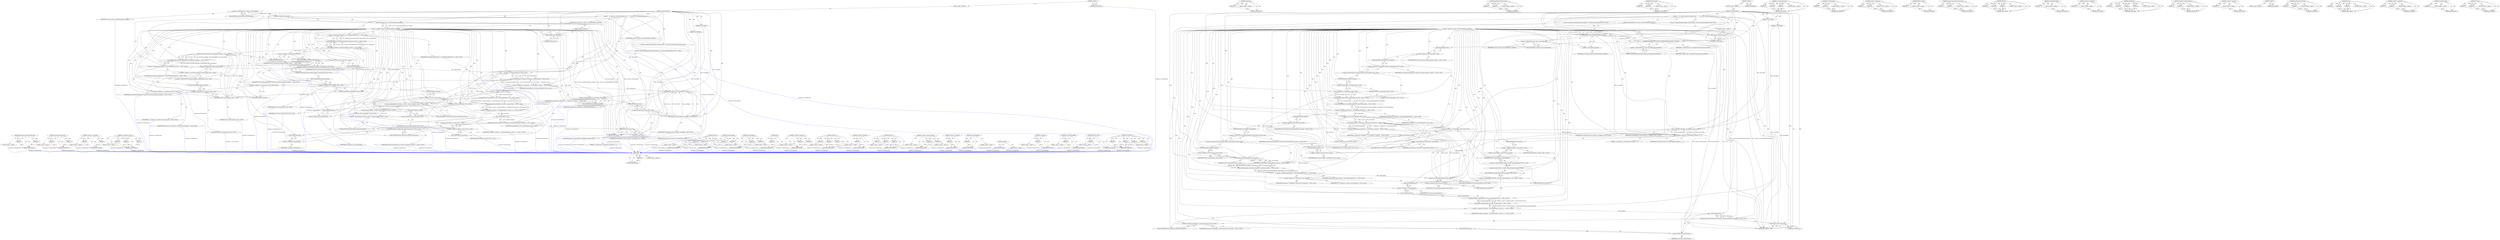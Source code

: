 digraph "SetSurfaceId" {
vulnerable_237 [label=<(METHOD,get)>];
vulnerable_238 [label=<(PARAM,p1)>];
vulnerable_239 [label=<(BLOCK,&lt;empty&gt;,&lt;empty&gt;)>];
vulnerable_240 [label=<(METHOD_RETURN,ANY)>];
vulnerable_220 [label=<(METHOD,wrapUnique)>];
vulnerable_221 [label=<(PARAM,p1)>];
vulnerable_222 [label=<(BLOCK,&lt;empty&gt;,&lt;empty&gt;)>];
vulnerable_223 [label=<(METHOD_RETURN,ANY)>];
vulnerable_166 [label=<(METHOD,asyncRequestSurfaceCreation)>];
vulnerable_167 [label=<(PARAM,p1)>];
vulnerable_168 [label=<(PARAM,p2)>];
vulnerable_169 [label=<(BLOCK,&lt;empty&gt;,&lt;empty&gt;)>];
vulnerable_170 [label=<(METHOD_RETURN,ANY)>];
vulnerable_191 [label=<(METHOD,WTF.unretained)>];
vulnerable_192 [label=<(PARAM,p1)>];
vulnerable_193 [label=<(PARAM,p2)>];
vulnerable_194 [label=<(BLOCK,&lt;empty&gt;,&lt;empty&gt;)>];
vulnerable_195 [label=<(METHOD_RETURN,ANY)>];
vulnerable_6 [label=<(METHOD,&lt;global&gt;)<SUB>1</SUB>>];
vulnerable_7 [label=<(BLOCK,&lt;empty&gt;,&lt;empty&gt;)<SUB>1</SUB>>];
vulnerable_8 [label=<(METHOD,createSurfaceLayer)<SUB>1</SUB>>];
vulnerable_9 [label=<(PARAM,int canvasWidth)<SUB>1</SUB>>];
vulnerable_10 [label=<(PARAM,int canvasHeight)<SUB>1</SUB>>];
vulnerable_11 [label=<(BLOCK,{
     if (!m_client-&gt;syncGetSurfaceId(&amp;m_surfa...,{
     if (!m_client-&gt;syncGetSurfaceId(&amp;m_surfa...)<SUB>2</SUB>>];
vulnerable_12 [label=<(CONTROL_STRUCTURE,IF,if (!m_client-&gt;syncGetSurfaceId(&amp;m_surfaceId)))<SUB>3</SUB>>];
vulnerable_13 [label=<(&lt;operator&gt;.logicalNot,!m_client-&gt;syncGetSurfaceId(&amp;m_surfaceId))<SUB>3</SUB>>];
vulnerable_14 [label=<(syncGetSurfaceId,m_client-&gt;syncGetSurfaceId(&amp;m_surfaceId))<SUB>3</SUB>>];
vulnerable_15 [label=<(&lt;operator&gt;.indirectFieldAccess,m_client-&gt;syncGetSurfaceId)<SUB>3</SUB>>];
vulnerable_16 [label=<(IDENTIFIER,m_client,m_client-&gt;syncGetSurfaceId(&amp;m_surfaceId))<SUB>3</SUB>>];
vulnerable_17 [label=<(FIELD_IDENTIFIER,syncGetSurfaceId,syncGetSurfaceId)<SUB>3</SUB>>];
vulnerable_18 [label=<(&lt;operator&gt;.addressOf,&amp;m_surfaceId)<SUB>3</SUB>>];
vulnerable_19 [label=<(IDENTIFIER,m_surfaceId,m_client-&gt;syncGetSurfaceId(&amp;m_surfaceId))<SUB>3</SUB>>];
vulnerable_20 [label=<(BLOCK,&lt;empty&gt;,&lt;empty&gt;)<SUB>4</SUB>>];
vulnerable_21 [label=<(RETURN,return false;,return false;)<SUB>4</SUB>>];
vulnerable_22 [label=<(LITERAL,false,return false;)<SUB>4</SUB>>];
vulnerable_23 [label=<(asyncRequestSurfaceCreation,m_client-&gt;asyncRequestSurfaceCreation(m_surfaceId))<SUB>6</SUB>>];
vulnerable_24 [label=<(&lt;operator&gt;.indirectFieldAccess,m_client-&gt;asyncRequestSurfaceCreation)<SUB>6</SUB>>];
vulnerable_25 [label=<(IDENTIFIER,m_client,m_client-&gt;asyncRequestSurfaceCreation(m_surfaceId))<SUB>6</SUB>>];
vulnerable_26 [label=<(FIELD_IDENTIFIER,asyncRequestSurfaceCreation,asyncRequestSurfaceCreation)<SUB>6</SUB>>];
vulnerable_27 [label=<(IDENTIFIER,m_surfaceId,m_client-&gt;asyncRequestSurfaceCreation(m_surfaceId))<SUB>6</SUB>>];
vulnerable_28 [label="<(LOCAL,cc.SurfaceLayer.SatisfyCallback satisfyCallback: cc.SurfaceLayer.SatisfyCallback)<SUB>7</SUB>>"];
vulnerable_29 [label="<(&lt;operator&gt;.assignment,satisfyCallback = convertToBaseCallback(WTF::bi...)<SUB>7</SUB>>"];
vulnerable_30 [label="<(IDENTIFIER,satisfyCallback,satisfyCallback = convertToBaseCallback(WTF::bi...)<SUB>7</SUB>>"];
vulnerable_31 [label="<(convertToBaseCallback,convertToBaseCallback(WTF::bind(&amp;CanvasSurfaceL...)<SUB>7</SUB>>"];
vulnerable_32 [label="<(WTF.bind,WTF::bind(&amp;CanvasSurfaceLayerBridge::satisfyCal...)<SUB>7</SUB>>"];
vulnerable_33 [label="<(&lt;operator&gt;.fieldAccess,WTF::bind)<SUB>7</SUB>>"];
vulnerable_34 [label="<(IDENTIFIER,WTF,WTF::bind(&amp;CanvasSurfaceLayerBridge::satisfyCal...)<SUB>7</SUB>>"];
vulnerable_35 [label=<(FIELD_IDENTIFIER,bind,bind)<SUB>7</SUB>>];
vulnerable_36 [label="<(&lt;operator&gt;.addressOf,&amp;CanvasSurfaceLayerBridge::satisfyCallback)<SUB>7</SUB>>"];
vulnerable_37 [label="<(&lt;operator&gt;.fieldAccess,CanvasSurfaceLayerBridge::satisfyCallback)<SUB>7</SUB>>"];
vulnerable_38 [label="<(IDENTIFIER,CanvasSurfaceLayerBridge,WTF::bind(&amp;CanvasSurfaceLayerBridge::satisfyCal...)<SUB>7</SUB>>"];
vulnerable_39 [label=<(FIELD_IDENTIFIER,satisfyCallback,satisfyCallback)<SUB>7</SUB>>];
vulnerable_40 [label="<(WTF.unretained,WTF::unretained(this))<SUB>7</SUB>>"];
vulnerable_41 [label="<(&lt;operator&gt;.fieldAccess,WTF::unretained)<SUB>7</SUB>>"];
vulnerable_42 [label="<(IDENTIFIER,WTF,WTF::unretained(this))<SUB>7</SUB>>"];
vulnerable_43 [label=<(FIELD_IDENTIFIER,unretained,unretained)<SUB>7</SUB>>];
vulnerable_44 [label="<(LITERAL,this,WTF::unretained(this))<SUB>7</SUB>>"];
vulnerable_45 [label="<(LOCAL,cc.SurfaceLayer.RequireCallback requireCallback: cc.SurfaceLayer.RequireCallback)<SUB>8</SUB>>"];
vulnerable_46 [label="<(&lt;operator&gt;.assignment,requireCallback = convertToBaseCallback(WTF::bi...)<SUB>8</SUB>>"];
vulnerable_47 [label="<(IDENTIFIER,requireCallback,requireCallback = convertToBaseCallback(WTF::bi...)<SUB>8</SUB>>"];
vulnerable_48 [label="<(convertToBaseCallback,convertToBaseCallback(WTF::bind(&amp;CanvasSurfaceL...)<SUB>8</SUB>>"];
vulnerable_49 [label="<(WTF.bind,WTF::bind(&amp;CanvasSurfaceLayerBridge::requireCal...)<SUB>8</SUB>>"];
vulnerable_50 [label="<(&lt;operator&gt;.fieldAccess,WTF::bind)<SUB>8</SUB>>"];
vulnerable_51 [label="<(IDENTIFIER,WTF,WTF::bind(&amp;CanvasSurfaceLayerBridge::requireCal...)<SUB>8</SUB>>"];
vulnerable_52 [label=<(FIELD_IDENTIFIER,bind,bind)<SUB>8</SUB>>];
vulnerable_53 [label="<(&lt;operator&gt;.addressOf,&amp;CanvasSurfaceLayerBridge::requireCallback)<SUB>8</SUB>>"];
vulnerable_54 [label="<(&lt;operator&gt;.fieldAccess,CanvasSurfaceLayerBridge::requireCallback)<SUB>8</SUB>>"];
vulnerable_55 [label="<(IDENTIFIER,CanvasSurfaceLayerBridge,WTF::bind(&amp;CanvasSurfaceLayerBridge::requireCal...)<SUB>8</SUB>>"];
vulnerable_56 [label=<(FIELD_IDENTIFIER,requireCallback,requireCallback)<SUB>8</SUB>>];
vulnerable_57 [label="<(WTF.unretained,WTF::unretained(this))<SUB>8</SUB>>"];
vulnerable_58 [label="<(&lt;operator&gt;.fieldAccess,WTF::unretained)<SUB>8</SUB>>"];
vulnerable_59 [label="<(IDENTIFIER,WTF,WTF::unretained(this))<SUB>8</SUB>>"];
vulnerable_60 [label=<(FIELD_IDENTIFIER,unretained,unretained)<SUB>8</SUB>>];
vulnerable_61 [label="<(LITERAL,this,WTF::unretained(this))<SUB>8</SUB>>"];
vulnerable_62 [label="<(&lt;operator&gt;.assignment,m_surfaceLayer = cc::SurfaceLayer::Create(std::...)<SUB>9</SUB>>"];
vulnerable_63 [label="<(IDENTIFIER,m_surfaceLayer,m_surfaceLayer = cc::SurfaceLayer::Create(std::...)<SUB>9</SUB>>"];
vulnerable_64 [label="<(cc.SurfaceLayer.Create,cc::SurfaceLayer::Create(std::move(satisfyCallb...)<SUB>9</SUB>>"];
vulnerable_65 [label="<(&lt;operator&gt;.fieldAccess,cc::SurfaceLayer::Create)<SUB>9</SUB>>"];
vulnerable_66 [label="<(&lt;operator&gt;.fieldAccess,cc::SurfaceLayer)<SUB>9</SUB>>"];
vulnerable_67 [label="<(IDENTIFIER,cc,cc::SurfaceLayer::Create(std::move(satisfyCallb...)<SUB>9</SUB>>"];
vulnerable_68 [label="<(IDENTIFIER,SurfaceLayer,cc::SurfaceLayer::Create(std::move(satisfyCallb...)<SUB>9</SUB>>"];
vulnerable_69 [label=<(FIELD_IDENTIFIER,Create,Create)<SUB>9</SUB>>];
vulnerable_70 [label="<(std.move,std::move(satisfyCallback))<SUB>9</SUB>>"];
vulnerable_71 [label="<(&lt;operator&gt;.fieldAccess,std::move)<SUB>9</SUB>>"];
vulnerable_72 [label="<(IDENTIFIER,std,std::move(satisfyCallback))<SUB>9</SUB>>"];
vulnerable_73 [label=<(FIELD_IDENTIFIER,move,move)<SUB>9</SUB>>];
vulnerable_74 [label="<(IDENTIFIER,satisfyCallback,std::move(satisfyCallback))<SUB>9</SUB>>"];
vulnerable_75 [label="<(std.move,std::move(requireCallback))<SUB>9</SUB>>"];
vulnerable_76 [label="<(&lt;operator&gt;.fieldAccess,std::move)<SUB>9</SUB>>"];
vulnerable_77 [label="<(IDENTIFIER,std,std::move(requireCallback))<SUB>9</SUB>>"];
vulnerable_78 [label=<(FIELD_IDENTIFIER,move,move)<SUB>9</SUB>>];
vulnerable_79 [label="<(IDENTIFIER,requireCallback,std::move(requireCallback))<SUB>9</SUB>>"];
vulnerable_80 [label=<(SetSurfaceId,m_surfaceLayer-&gt;SetSurfaceId(m_surfaceId, 1.f, ...)<SUB>10</SUB>>];
vulnerable_81 [label=<(&lt;operator&gt;.indirectFieldAccess,m_surfaceLayer-&gt;SetSurfaceId)<SUB>10</SUB>>];
vulnerable_82 [label=<(IDENTIFIER,m_surfaceLayer,m_surfaceLayer-&gt;SetSurfaceId(m_surfaceId, 1.f, ...)<SUB>10</SUB>>];
vulnerable_83 [label=<(FIELD_IDENTIFIER,SetSurfaceId,SetSurfaceId)<SUB>10</SUB>>];
vulnerable_84 [label=<(IDENTIFIER,m_surfaceId,m_surfaceLayer-&gt;SetSurfaceId(m_surfaceId, 1.f, ...)<SUB>10</SUB>>];
vulnerable_85 [label=<(LITERAL,1.f,m_surfaceLayer-&gt;SetSurfaceId(m_surfaceId, 1.f, ...)<SUB>10</SUB>>];
vulnerable_86 [label="<(gfx.Size,gfx::Size(canvasWidth, canvasHeight))<SUB>10</SUB>>"];
vulnerable_87 [label="<(&lt;operator&gt;.fieldAccess,gfx::Size)<SUB>10</SUB>>"];
vulnerable_88 [label="<(IDENTIFIER,gfx,gfx::Size(canvasWidth, canvasHeight))<SUB>10</SUB>>"];
vulnerable_89 [label=<(FIELD_IDENTIFIER,Size,Size)<SUB>10</SUB>>];
vulnerable_90 [label="<(IDENTIFIER,canvasWidth,gfx::Size(canvasWidth, canvasHeight))<SUB>10</SUB>>"];
vulnerable_91 [label="<(IDENTIFIER,canvasHeight,gfx::Size(canvasWidth, canvasHeight))<SUB>10</SUB>>"];
vulnerable_92 [label="<(&lt;operator&gt;.assignment,m_webLayer = wrapUnique(Platform::current()-&gt;co...)<SUB>12</SUB>>"];
vulnerable_93 [label="<(IDENTIFIER,m_webLayer,m_webLayer = wrapUnique(Platform::current()-&gt;co...)<SUB>12</SUB>>"];
vulnerable_94 [label="<(wrapUnique,wrapUnique(Platform::current()-&gt;compositorSuppo...)<SUB>12</SUB>>"];
vulnerable_95 [label="<(createLayerFromCCLayer,Platform::current()-&gt;compositorSupport()-&gt;creat...)<SUB>12</SUB>>"];
vulnerable_96 [label="<(&lt;operator&gt;.indirectFieldAccess,Platform::current()-&gt;compositorSupport()-&gt;creat...)<SUB>12</SUB>>"];
vulnerable_97 [label="<(compositorSupport,Platform::current()-&gt;compositorSupport())<SUB>12</SUB>>"];
vulnerable_98 [label="<(&lt;operator&gt;.indirectFieldAccess,Platform::current()-&gt;compositorSupport)<SUB>12</SUB>>"];
vulnerable_99 [label="<(Platform.current,Platform::current())<SUB>12</SUB>>"];
vulnerable_100 [label="<(&lt;operator&gt;.fieldAccess,Platform::current)<SUB>12</SUB>>"];
vulnerable_101 [label="<(IDENTIFIER,Platform,Platform::current())<SUB>12</SUB>>"];
vulnerable_102 [label=<(FIELD_IDENTIFIER,current,current)<SUB>12</SUB>>];
vulnerable_103 [label=<(FIELD_IDENTIFIER,compositorSupport,compositorSupport)<SUB>12</SUB>>];
vulnerable_104 [label=<(FIELD_IDENTIFIER,createLayerFromCCLayer,createLayerFromCCLayer)<SUB>12</SUB>>];
vulnerable_105 [label=<(get,m_surfaceLayer.get())<SUB>12</SUB>>];
vulnerable_106 [label=<(&lt;operator&gt;.fieldAccess,m_surfaceLayer.get)<SUB>12</SUB>>];
vulnerable_107 [label=<(IDENTIFIER,m_surfaceLayer,m_surfaceLayer.get())<SUB>12</SUB>>];
vulnerable_108 [label=<(FIELD_IDENTIFIER,get,get)<SUB>12</SUB>>];
vulnerable_109 [label="<(GraphicsLayer.registerContentsLayer,GraphicsLayer::registerContentsLayer(m_webLayer...)<SUB>13</SUB>>"];
vulnerable_110 [label="<(&lt;operator&gt;.fieldAccess,GraphicsLayer::registerContentsLayer)<SUB>13</SUB>>"];
vulnerable_111 [label="<(IDENTIFIER,GraphicsLayer,GraphicsLayer::registerContentsLayer(m_webLayer...)<SUB>13</SUB>>"];
vulnerable_112 [label=<(FIELD_IDENTIFIER,registerContentsLayer,registerContentsLayer)<SUB>13</SUB>>];
vulnerable_113 [label=<(get,m_webLayer.get())<SUB>13</SUB>>];
vulnerable_114 [label=<(&lt;operator&gt;.fieldAccess,m_webLayer.get)<SUB>13</SUB>>];
vulnerable_115 [label=<(IDENTIFIER,m_webLayer,m_webLayer.get())<SUB>13</SUB>>];
vulnerable_116 [label=<(FIELD_IDENTIFIER,get,get)<SUB>13</SUB>>];
vulnerable_117 [label=<(RETURN,return true;,return true;)<SUB>14</SUB>>];
vulnerable_118 [label=<(LITERAL,true,return true;)<SUB>14</SUB>>];
vulnerable_119 [label=<(METHOD_RETURN,bool)<SUB>1</SUB>>];
vulnerable_121 [label=<(METHOD_RETURN,ANY)<SUB>1</SUB>>];
vulnerable_196 [label=<(METHOD,cc.SurfaceLayer.Create)>];
vulnerable_197 [label=<(PARAM,p1)>];
vulnerable_198 [label=<(PARAM,p2)>];
vulnerable_199 [label=<(PARAM,p3)>];
vulnerable_200 [label=<(BLOCK,&lt;empty&gt;,&lt;empty&gt;)>];
vulnerable_201 [label=<(METHOD_RETURN,ANY)>];
vulnerable_152 [label=<(METHOD,syncGetSurfaceId)>];
vulnerable_153 [label=<(PARAM,p1)>];
vulnerable_154 [label=<(PARAM,p2)>];
vulnerable_155 [label=<(BLOCK,&lt;empty&gt;,&lt;empty&gt;)>];
vulnerable_156 [label=<(METHOD_RETURN,ANY)>];
vulnerable_186 [label=<(METHOD,&lt;operator&gt;.fieldAccess)>];
vulnerable_187 [label=<(PARAM,p1)>];
vulnerable_188 [label=<(PARAM,p2)>];
vulnerable_189 [label=<(BLOCK,&lt;empty&gt;,&lt;empty&gt;)>];
vulnerable_190 [label=<(METHOD_RETURN,ANY)>];
vulnerable_233 [label=<(METHOD,Platform.current)>];
vulnerable_234 [label=<(PARAM,p1)>];
vulnerable_235 [label=<(BLOCK,&lt;empty&gt;,&lt;empty&gt;)>];
vulnerable_236 [label=<(METHOD_RETURN,ANY)>];
vulnerable_241 [label=<(METHOD,GraphicsLayer.registerContentsLayer)>];
vulnerable_242 [label=<(PARAM,p1)>];
vulnerable_243 [label=<(PARAM,p2)>];
vulnerable_244 [label=<(BLOCK,&lt;empty&gt;,&lt;empty&gt;)>];
vulnerable_245 [label=<(METHOD_RETURN,ANY)>];
vulnerable_180 [label=<(METHOD,WTF.bind)>];
vulnerable_181 [label=<(PARAM,p1)>];
vulnerable_182 [label=<(PARAM,p2)>];
vulnerable_183 [label=<(PARAM,p3)>];
vulnerable_184 [label=<(BLOCK,&lt;empty&gt;,&lt;empty&gt;)>];
vulnerable_185 [label=<(METHOD_RETURN,ANY)>];
vulnerable_176 [label=<(METHOD,convertToBaseCallback)>];
vulnerable_177 [label=<(PARAM,p1)>];
vulnerable_178 [label=<(BLOCK,&lt;empty&gt;,&lt;empty&gt;)>];
vulnerable_179 [label=<(METHOD_RETURN,ANY)>];
vulnerable_162 [label=<(METHOD,&lt;operator&gt;.addressOf)>];
vulnerable_163 [label=<(PARAM,p1)>];
vulnerable_164 [label=<(BLOCK,&lt;empty&gt;,&lt;empty&gt;)>];
vulnerable_165 [label=<(METHOD_RETURN,ANY)>];
vulnerable_207 [label=<(METHOD,SetSurfaceId)>];
vulnerable_208 [label=<(PARAM,p1)>];
vulnerable_209 [label=<(PARAM,p2)>];
vulnerable_210 [label=<(PARAM,p3)>];
vulnerable_211 [label=<(PARAM,p4)>];
vulnerable_212 [label=<(BLOCK,&lt;empty&gt;,&lt;empty&gt;)>];
vulnerable_213 [label=<(METHOD_RETURN,ANY)>];
vulnerable_157 [label=<(METHOD,&lt;operator&gt;.indirectFieldAccess)>];
vulnerable_158 [label=<(PARAM,p1)>];
vulnerable_159 [label=<(PARAM,p2)>];
vulnerable_160 [label=<(BLOCK,&lt;empty&gt;,&lt;empty&gt;)>];
vulnerable_161 [label=<(METHOD_RETURN,ANY)>];
vulnerable_148 [label=<(METHOD,&lt;operator&gt;.logicalNot)>];
vulnerable_149 [label=<(PARAM,p1)>];
vulnerable_150 [label=<(BLOCK,&lt;empty&gt;,&lt;empty&gt;)>];
vulnerable_151 [label=<(METHOD_RETURN,ANY)>];
vulnerable_142 [label=<(METHOD,&lt;global&gt;)<SUB>1</SUB>>];
vulnerable_143 [label=<(BLOCK,&lt;empty&gt;,&lt;empty&gt;)>];
vulnerable_144 [label=<(METHOD_RETURN,ANY)>];
vulnerable_224 [label=<(METHOD,createLayerFromCCLayer)>];
vulnerable_225 [label=<(PARAM,p1)>];
vulnerable_226 [label=<(PARAM,p2)>];
vulnerable_227 [label=<(BLOCK,&lt;empty&gt;,&lt;empty&gt;)>];
vulnerable_228 [label=<(METHOD_RETURN,ANY)>];
vulnerable_214 [label=<(METHOD,gfx.Size)>];
vulnerable_215 [label=<(PARAM,p1)>];
vulnerable_216 [label=<(PARAM,p2)>];
vulnerable_217 [label=<(PARAM,p3)>];
vulnerable_218 [label=<(BLOCK,&lt;empty&gt;,&lt;empty&gt;)>];
vulnerable_219 [label=<(METHOD_RETURN,ANY)>];
vulnerable_171 [label=<(METHOD,&lt;operator&gt;.assignment)>];
vulnerable_172 [label=<(PARAM,p1)>];
vulnerable_173 [label=<(PARAM,p2)>];
vulnerable_174 [label=<(BLOCK,&lt;empty&gt;,&lt;empty&gt;)>];
vulnerable_175 [label=<(METHOD_RETURN,ANY)>];
vulnerable_229 [label=<(METHOD,compositorSupport)>];
vulnerable_230 [label=<(PARAM,p1)>];
vulnerable_231 [label=<(BLOCK,&lt;empty&gt;,&lt;empty&gt;)>];
vulnerable_232 [label=<(METHOD_RETURN,ANY)>];
vulnerable_202 [label=<(METHOD,std.move)>];
vulnerable_203 [label=<(PARAM,p1)>];
vulnerable_204 [label=<(PARAM,p2)>];
vulnerable_205 [label=<(BLOCK,&lt;empty&gt;,&lt;empty&gt;)>];
vulnerable_206 [label=<(METHOD_RETURN,ANY)>];
fixed_231 [label=<(METHOD,GraphicsLayer.registerContentsLayer)>];
fixed_232 [label=<(PARAM,p1)>];
fixed_233 [label=<(PARAM,p2)>];
fixed_234 [label=<(BLOCK,&lt;empty&gt;,&lt;empty&gt;)>];
fixed_235 [label=<(METHOD_RETURN,ANY)>];
fixed_214 [label=<(METHOD,createLayerFromCCLayer)>];
fixed_215 [label=<(PARAM,p1)>];
fixed_216 [label=<(PARAM,p2)>];
fixed_217 [label=<(BLOCK,&lt;empty&gt;,&lt;empty&gt;)>];
fixed_218 [label=<(METHOD_RETURN,ANY)>];
fixed_161 [label=<(METHOD,&lt;operator&gt;.assignment)>];
fixed_162 [label=<(PARAM,p1)>];
fixed_163 [label=<(PARAM,p2)>];
fixed_164 [label=<(BLOCK,&lt;empty&gt;,&lt;empty&gt;)>];
fixed_165 [label=<(METHOD_RETURN,ANY)>];
fixed_186 [label=<(METHOD,cc.SurfaceLayer.Create)>];
fixed_187 [label=<(PARAM,p1)>];
fixed_188 [label=<(PARAM,p2)>];
fixed_189 [label=<(PARAM,p3)>];
fixed_190 [label=<(BLOCK,&lt;empty&gt;,&lt;empty&gt;)>];
fixed_191 [label=<(METHOD_RETURN,ANY)>];
fixed_6 [label=<(METHOD,&lt;global&gt;)<SUB>1</SUB>>];
fixed_7 [label=<(BLOCK,&lt;empty&gt;,&lt;empty&gt;)<SUB>1</SUB>>];
fixed_8 [label=<(METHOD,createSurfaceLayer)<SUB>1</SUB>>];
fixed_9 [label=<(PARAM,int canvasWidth)<SUB>1</SUB>>];
fixed_10 [label=<(PARAM,int canvasHeight)<SUB>1</SUB>>];
fixed_11 [label=<(BLOCK,{
     if (!m_client-&gt;syncGetSurfaceId(&amp;m_surfa...,{
     if (!m_client-&gt;syncGetSurfaceId(&amp;m_surfa...)<SUB>2</SUB>>];
fixed_12 [label=<(CONTROL_STRUCTURE,IF,if (!m_client-&gt;syncGetSurfaceId(&amp;m_surfaceId)))<SUB>3</SUB>>];
fixed_13 [label=<(&lt;operator&gt;.logicalNot,!m_client-&gt;syncGetSurfaceId(&amp;m_surfaceId))<SUB>3</SUB>>];
fixed_14 [label=<(syncGetSurfaceId,m_client-&gt;syncGetSurfaceId(&amp;m_surfaceId))<SUB>3</SUB>>];
fixed_15 [label=<(&lt;operator&gt;.indirectFieldAccess,m_client-&gt;syncGetSurfaceId)<SUB>3</SUB>>];
fixed_16 [label=<(IDENTIFIER,m_client,m_client-&gt;syncGetSurfaceId(&amp;m_surfaceId))<SUB>3</SUB>>];
fixed_17 [label=<(FIELD_IDENTIFIER,syncGetSurfaceId,syncGetSurfaceId)<SUB>3</SUB>>];
fixed_18 [label=<(&lt;operator&gt;.addressOf,&amp;m_surfaceId)<SUB>3</SUB>>];
fixed_19 [label=<(IDENTIFIER,m_surfaceId,m_client-&gt;syncGetSurfaceId(&amp;m_surfaceId))<SUB>3</SUB>>];
fixed_20 [label=<(BLOCK,&lt;empty&gt;,&lt;empty&gt;)<SUB>4</SUB>>];
fixed_21 [label=<(RETURN,return false;,return false;)<SUB>4</SUB>>];
fixed_22 [label=<(LITERAL,false,return false;)<SUB>4</SUB>>];
fixed_23 [label="<(LOCAL,cc.SurfaceLayer.SatisfyCallback satisfyCallback: cc.SurfaceLayer.SatisfyCallback)<SUB>6</SUB>>"];
fixed_24 [label="<(&lt;operator&gt;.assignment,satisfyCallback = convertToBaseCallback(WTF::bi...)<SUB>6</SUB>>"];
fixed_25 [label="<(IDENTIFIER,satisfyCallback,satisfyCallback = convertToBaseCallback(WTF::bi...)<SUB>6</SUB>>"];
fixed_26 [label="<(convertToBaseCallback,convertToBaseCallback(WTF::bind(&amp;CanvasSurfaceL...)<SUB>6</SUB>>"];
fixed_27 [label="<(WTF.bind,WTF::bind(&amp;CanvasSurfaceLayerBridge::satisfyCal...)<SUB>6</SUB>>"];
fixed_28 [label="<(&lt;operator&gt;.fieldAccess,WTF::bind)<SUB>6</SUB>>"];
fixed_29 [label="<(IDENTIFIER,WTF,WTF::bind(&amp;CanvasSurfaceLayerBridge::satisfyCal...)<SUB>6</SUB>>"];
fixed_30 [label=<(FIELD_IDENTIFIER,bind,bind)<SUB>6</SUB>>];
fixed_31 [label="<(&lt;operator&gt;.addressOf,&amp;CanvasSurfaceLayerBridge::satisfyCallback)<SUB>6</SUB>>"];
fixed_32 [label="<(&lt;operator&gt;.fieldAccess,CanvasSurfaceLayerBridge::satisfyCallback)<SUB>6</SUB>>"];
fixed_33 [label="<(IDENTIFIER,CanvasSurfaceLayerBridge,WTF::bind(&amp;CanvasSurfaceLayerBridge::satisfyCal...)<SUB>6</SUB>>"];
fixed_34 [label=<(FIELD_IDENTIFIER,satisfyCallback,satisfyCallback)<SUB>6</SUB>>];
fixed_35 [label="<(WTF.unretained,WTF::unretained(this))<SUB>6</SUB>>"];
fixed_36 [label="<(&lt;operator&gt;.fieldAccess,WTF::unretained)<SUB>6</SUB>>"];
fixed_37 [label="<(IDENTIFIER,WTF,WTF::unretained(this))<SUB>6</SUB>>"];
fixed_38 [label=<(FIELD_IDENTIFIER,unretained,unretained)<SUB>6</SUB>>];
fixed_39 [label="<(LITERAL,this,WTF::unretained(this))<SUB>6</SUB>>"];
fixed_40 [label="<(LOCAL,cc.SurfaceLayer.RequireCallback requireCallback: cc.SurfaceLayer.RequireCallback)<SUB>7</SUB>>"];
fixed_41 [label="<(&lt;operator&gt;.assignment,requireCallback = convertToBaseCallback(WTF::bi...)<SUB>7</SUB>>"];
fixed_42 [label="<(IDENTIFIER,requireCallback,requireCallback = convertToBaseCallback(WTF::bi...)<SUB>7</SUB>>"];
fixed_43 [label="<(convertToBaseCallback,convertToBaseCallback(WTF::bind(&amp;CanvasSurfaceL...)<SUB>7</SUB>>"];
fixed_44 [label="<(WTF.bind,WTF::bind(&amp;CanvasSurfaceLayerBridge::requireCal...)<SUB>7</SUB>>"];
fixed_45 [label="<(&lt;operator&gt;.fieldAccess,WTF::bind)<SUB>7</SUB>>"];
fixed_46 [label="<(IDENTIFIER,WTF,WTF::bind(&amp;CanvasSurfaceLayerBridge::requireCal...)<SUB>7</SUB>>"];
fixed_47 [label=<(FIELD_IDENTIFIER,bind,bind)<SUB>7</SUB>>];
fixed_48 [label="<(&lt;operator&gt;.addressOf,&amp;CanvasSurfaceLayerBridge::requireCallback)<SUB>7</SUB>>"];
fixed_49 [label="<(&lt;operator&gt;.fieldAccess,CanvasSurfaceLayerBridge::requireCallback)<SUB>7</SUB>>"];
fixed_50 [label="<(IDENTIFIER,CanvasSurfaceLayerBridge,WTF::bind(&amp;CanvasSurfaceLayerBridge::requireCal...)<SUB>7</SUB>>"];
fixed_51 [label=<(FIELD_IDENTIFIER,requireCallback,requireCallback)<SUB>7</SUB>>];
fixed_52 [label="<(WTF.unretained,WTF::unretained(this))<SUB>7</SUB>>"];
fixed_53 [label="<(&lt;operator&gt;.fieldAccess,WTF::unretained)<SUB>7</SUB>>"];
fixed_54 [label="<(IDENTIFIER,WTF,WTF::unretained(this))<SUB>7</SUB>>"];
fixed_55 [label=<(FIELD_IDENTIFIER,unretained,unretained)<SUB>7</SUB>>];
fixed_56 [label="<(LITERAL,this,WTF::unretained(this))<SUB>7</SUB>>"];
fixed_57 [label="<(&lt;operator&gt;.assignment,m_surfaceLayer = cc::SurfaceLayer::Create(std::...)<SUB>8</SUB>>"];
fixed_58 [label="<(IDENTIFIER,m_surfaceLayer,m_surfaceLayer = cc::SurfaceLayer::Create(std::...)<SUB>8</SUB>>"];
fixed_59 [label="<(cc.SurfaceLayer.Create,cc::SurfaceLayer::Create(std::move(satisfyCallb...)<SUB>8</SUB>>"];
fixed_60 [label="<(&lt;operator&gt;.fieldAccess,cc::SurfaceLayer::Create)<SUB>8</SUB>>"];
fixed_61 [label="<(&lt;operator&gt;.fieldAccess,cc::SurfaceLayer)<SUB>8</SUB>>"];
fixed_62 [label="<(IDENTIFIER,cc,cc::SurfaceLayer::Create(std::move(satisfyCallb...)<SUB>8</SUB>>"];
fixed_63 [label="<(IDENTIFIER,SurfaceLayer,cc::SurfaceLayer::Create(std::move(satisfyCallb...)<SUB>8</SUB>>"];
fixed_64 [label=<(FIELD_IDENTIFIER,Create,Create)<SUB>8</SUB>>];
fixed_65 [label="<(std.move,std::move(satisfyCallback))<SUB>8</SUB>>"];
fixed_66 [label="<(&lt;operator&gt;.fieldAccess,std::move)<SUB>8</SUB>>"];
fixed_67 [label="<(IDENTIFIER,std,std::move(satisfyCallback))<SUB>8</SUB>>"];
fixed_68 [label=<(FIELD_IDENTIFIER,move,move)<SUB>8</SUB>>];
fixed_69 [label="<(IDENTIFIER,satisfyCallback,std::move(satisfyCallback))<SUB>8</SUB>>"];
fixed_70 [label="<(std.move,std::move(requireCallback))<SUB>8</SUB>>"];
fixed_71 [label="<(&lt;operator&gt;.fieldAccess,std::move)<SUB>8</SUB>>"];
fixed_72 [label="<(IDENTIFIER,std,std::move(requireCallback))<SUB>8</SUB>>"];
fixed_73 [label=<(FIELD_IDENTIFIER,move,move)<SUB>8</SUB>>];
fixed_74 [label="<(IDENTIFIER,requireCallback,std::move(requireCallback))<SUB>8</SUB>>"];
fixed_75 [label=<(SetSurfaceId,m_surfaceLayer-&gt;SetSurfaceId(m_surfaceId, 1.f, ...)<SUB>9</SUB>>];
fixed_76 [label=<(&lt;operator&gt;.indirectFieldAccess,m_surfaceLayer-&gt;SetSurfaceId)<SUB>9</SUB>>];
fixed_77 [label=<(IDENTIFIER,m_surfaceLayer,m_surfaceLayer-&gt;SetSurfaceId(m_surfaceId, 1.f, ...)<SUB>9</SUB>>];
fixed_78 [label=<(FIELD_IDENTIFIER,SetSurfaceId,SetSurfaceId)<SUB>9</SUB>>];
fixed_79 [label=<(IDENTIFIER,m_surfaceId,m_surfaceLayer-&gt;SetSurfaceId(m_surfaceId, 1.f, ...)<SUB>9</SUB>>];
fixed_80 [label=<(LITERAL,1.f,m_surfaceLayer-&gt;SetSurfaceId(m_surfaceId, 1.f, ...)<SUB>9</SUB>>];
fixed_81 [label="<(gfx.Size,gfx::Size(canvasWidth, canvasHeight))<SUB>9</SUB>>"];
fixed_82 [label="<(&lt;operator&gt;.fieldAccess,gfx::Size)<SUB>9</SUB>>"];
fixed_83 [label="<(IDENTIFIER,gfx,gfx::Size(canvasWidth, canvasHeight))<SUB>9</SUB>>"];
fixed_84 [label=<(FIELD_IDENTIFIER,Size,Size)<SUB>9</SUB>>];
fixed_85 [label="<(IDENTIFIER,canvasWidth,gfx::Size(canvasWidth, canvasHeight))<SUB>9</SUB>>"];
fixed_86 [label="<(IDENTIFIER,canvasHeight,gfx::Size(canvasWidth, canvasHeight))<SUB>9</SUB>>"];
fixed_87 [label="<(&lt;operator&gt;.assignment,m_webLayer = wrapUnique(Platform::current()-&gt;co...)<SUB>11</SUB>>"];
fixed_88 [label="<(IDENTIFIER,m_webLayer,m_webLayer = wrapUnique(Platform::current()-&gt;co...)<SUB>11</SUB>>"];
fixed_89 [label="<(wrapUnique,wrapUnique(Platform::current()-&gt;compositorSuppo...)<SUB>11</SUB>>"];
fixed_90 [label="<(createLayerFromCCLayer,Platform::current()-&gt;compositorSupport()-&gt;creat...)<SUB>11</SUB>>"];
fixed_91 [label="<(&lt;operator&gt;.indirectFieldAccess,Platform::current()-&gt;compositorSupport()-&gt;creat...)<SUB>11</SUB>>"];
fixed_92 [label="<(compositorSupport,Platform::current()-&gt;compositorSupport())<SUB>11</SUB>>"];
fixed_93 [label="<(&lt;operator&gt;.indirectFieldAccess,Platform::current()-&gt;compositorSupport)<SUB>11</SUB>>"];
fixed_94 [label="<(Platform.current,Platform::current())<SUB>11</SUB>>"];
fixed_95 [label="<(&lt;operator&gt;.fieldAccess,Platform::current)<SUB>11</SUB>>"];
fixed_96 [label="<(IDENTIFIER,Platform,Platform::current())<SUB>11</SUB>>"];
fixed_97 [label=<(FIELD_IDENTIFIER,current,current)<SUB>11</SUB>>];
fixed_98 [label=<(FIELD_IDENTIFIER,compositorSupport,compositorSupport)<SUB>11</SUB>>];
fixed_99 [label=<(FIELD_IDENTIFIER,createLayerFromCCLayer,createLayerFromCCLayer)<SUB>11</SUB>>];
fixed_100 [label=<(get,m_surfaceLayer.get())<SUB>11</SUB>>];
fixed_101 [label=<(&lt;operator&gt;.fieldAccess,m_surfaceLayer.get)<SUB>11</SUB>>];
fixed_102 [label=<(IDENTIFIER,m_surfaceLayer,m_surfaceLayer.get())<SUB>11</SUB>>];
fixed_103 [label=<(FIELD_IDENTIFIER,get,get)<SUB>11</SUB>>];
fixed_104 [label="<(GraphicsLayer.registerContentsLayer,GraphicsLayer::registerContentsLayer(m_webLayer...)<SUB>12</SUB>>"];
fixed_105 [label="<(&lt;operator&gt;.fieldAccess,GraphicsLayer::registerContentsLayer)<SUB>12</SUB>>"];
fixed_106 [label="<(IDENTIFIER,GraphicsLayer,GraphicsLayer::registerContentsLayer(m_webLayer...)<SUB>12</SUB>>"];
fixed_107 [label=<(FIELD_IDENTIFIER,registerContentsLayer,registerContentsLayer)<SUB>12</SUB>>];
fixed_108 [label=<(get,m_webLayer.get())<SUB>12</SUB>>];
fixed_109 [label=<(&lt;operator&gt;.fieldAccess,m_webLayer.get)<SUB>12</SUB>>];
fixed_110 [label=<(IDENTIFIER,m_webLayer,m_webLayer.get())<SUB>12</SUB>>];
fixed_111 [label=<(FIELD_IDENTIFIER,get,get)<SUB>12</SUB>>];
fixed_112 [label=<(RETURN,return true;,return true;)<SUB>13</SUB>>];
fixed_113 [label=<(LITERAL,true,return true;)<SUB>13</SUB>>];
fixed_114 [label=<(METHOD_RETURN,bool)<SUB>1</SUB>>];
fixed_116 [label=<(METHOD_RETURN,ANY)<SUB>1</SUB>>];
fixed_192 [label=<(METHOD,std.move)>];
fixed_193 [label=<(PARAM,p1)>];
fixed_194 [label=<(PARAM,p2)>];
fixed_195 [label=<(BLOCK,&lt;empty&gt;,&lt;empty&gt;)>];
fixed_196 [label=<(METHOD_RETURN,ANY)>];
fixed_147 [label=<(METHOD,syncGetSurfaceId)>];
fixed_148 [label=<(PARAM,p1)>];
fixed_149 [label=<(PARAM,p2)>];
fixed_150 [label=<(BLOCK,&lt;empty&gt;,&lt;empty&gt;)>];
fixed_151 [label=<(METHOD_RETURN,ANY)>];
fixed_181 [label=<(METHOD,WTF.unretained)>];
fixed_182 [label=<(PARAM,p1)>];
fixed_183 [label=<(PARAM,p2)>];
fixed_184 [label=<(BLOCK,&lt;empty&gt;,&lt;empty&gt;)>];
fixed_185 [label=<(METHOD_RETURN,ANY)>];
fixed_227 [label=<(METHOD,get)>];
fixed_228 [label=<(PARAM,p1)>];
fixed_229 [label=<(BLOCK,&lt;empty&gt;,&lt;empty&gt;)>];
fixed_230 [label=<(METHOD_RETURN,ANY)>];
fixed_176 [label=<(METHOD,&lt;operator&gt;.fieldAccess)>];
fixed_177 [label=<(PARAM,p1)>];
fixed_178 [label=<(PARAM,p2)>];
fixed_179 [label=<(BLOCK,&lt;empty&gt;,&lt;empty&gt;)>];
fixed_180 [label=<(METHOD_RETURN,ANY)>];
fixed_170 [label=<(METHOD,WTF.bind)>];
fixed_171 [label=<(PARAM,p1)>];
fixed_172 [label=<(PARAM,p2)>];
fixed_173 [label=<(PARAM,p3)>];
fixed_174 [label=<(BLOCK,&lt;empty&gt;,&lt;empty&gt;)>];
fixed_175 [label=<(METHOD_RETURN,ANY)>];
fixed_157 [label=<(METHOD,&lt;operator&gt;.addressOf)>];
fixed_158 [label=<(PARAM,p1)>];
fixed_159 [label=<(BLOCK,&lt;empty&gt;,&lt;empty&gt;)>];
fixed_160 [label=<(METHOD_RETURN,ANY)>];
fixed_204 [label=<(METHOD,gfx.Size)>];
fixed_205 [label=<(PARAM,p1)>];
fixed_206 [label=<(PARAM,p2)>];
fixed_207 [label=<(PARAM,p3)>];
fixed_208 [label=<(BLOCK,&lt;empty&gt;,&lt;empty&gt;)>];
fixed_209 [label=<(METHOD_RETURN,ANY)>];
fixed_152 [label=<(METHOD,&lt;operator&gt;.indirectFieldAccess)>];
fixed_153 [label=<(PARAM,p1)>];
fixed_154 [label=<(PARAM,p2)>];
fixed_155 [label=<(BLOCK,&lt;empty&gt;,&lt;empty&gt;)>];
fixed_156 [label=<(METHOD_RETURN,ANY)>];
fixed_143 [label=<(METHOD,&lt;operator&gt;.logicalNot)>];
fixed_144 [label=<(PARAM,p1)>];
fixed_145 [label=<(BLOCK,&lt;empty&gt;,&lt;empty&gt;)>];
fixed_146 [label=<(METHOD_RETURN,ANY)>];
fixed_137 [label=<(METHOD,&lt;global&gt;)<SUB>1</SUB>>];
fixed_138 [label=<(BLOCK,&lt;empty&gt;,&lt;empty&gt;)>];
fixed_139 [label=<(METHOD_RETURN,ANY)>];
fixed_219 [label=<(METHOD,compositorSupport)>];
fixed_220 [label=<(PARAM,p1)>];
fixed_221 [label=<(BLOCK,&lt;empty&gt;,&lt;empty&gt;)>];
fixed_222 [label=<(METHOD_RETURN,ANY)>];
fixed_210 [label=<(METHOD,wrapUnique)>];
fixed_211 [label=<(PARAM,p1)>];
fixed_212 [label=<(BLOCK,&lt;empty&gt;,&lt;empty&gt;)>];
fixed_213 [label=<(METHOD_RETURN,ANY)>];
fixed_166 [label=<(METHOD,convertToBaseCallback)>];
fixed_167 [label=<(PARAM,p1)>];
fixed_168 [label=<(BLOCK,&lt;empty&gt;,&lt;empty&gt;)>];
fixed_169 [label=<(METHOD_RETURN,ANY)>];
fixed_223 [label=<(METHOD,Platform.current)>];
fixed_224 [label=<(PARAM,p1)>];
fixed_225 [label=<(BLOCK,&lt;empty&gt;,&lt;empty&gt;)>];
fixed_226 [label=<(METHOD_RETURN,ANY)>];
fixed_197 [label=<(METHOD,SetSurfaceId)>];
fixed_198 [label=<(PARAM,p1)>];
fixed_199 [label=<(PARAM,p2)>];
fixed_200 [label=<(PARAM,p3)>];
fixed_201 [label=<(PARAM,p4)>];
fixed_202 [label=<(BLOCK,&lt;empty&gt;,&lt;empty&gt;)>];
fixed_203 [label=<(METHOD_RETURN,ANY)>];
vulnerable_237 -> vulnerable_238  [key=0, label="AST: "];
vulnerable_237 -> vulnerable_238  [key=1, label="DDG: "];
vulnerable_237 -> vulnerable_239  [key=0, label="AST: "];
vulnerable_237 -> vulnerable_240  [key=0, label="AST: "];
vulnerable_237 -> vulnerable_240  [key=1, label="CFG: "];
vulnerable_238 -> vulnerable_240  [key=0, label="DDG: p1"];
vulnerable_220 -> vulnerable_221  [key=0, label="AST: "];
vulnerable_220 -> vulnerable_221  [key=1, label="DDG: "];
vulnerable_220 -> vulnerable_222  [key=0, label="AST: "];
vulnerable_220 -> vulnerable_223  [key=0, label="AST: "];
vulnerable_220 -> vulnerable_223  [key=1, label="CFG: "];
vulnerable_221 -> vulnerable_223  [key=0, label="DDG: p1"];
vulnerable_166 -> vulnerable_167  [key=0, label="AST: "];
vulnerable_166 -> vulnerable_167  [key=1, label="DDG: "];
vulnerable_166 -> vulnerable_169  [key=0, label="AST: "];
vulnerable_166 -> vulnerable_168  [key=0, label="AST: "];
vulnerable_166 -> vulnerable_168  [key=1, label="DDG: "];
vulnerable_166 -> vulnerable_170  [key=0, label="AST: "];
vulnerable_166 -> vulnerable_170  [key=1, label="CFG: "];
vulnerable_167 -> vulnerable_170  [key=0, label="DDG: p1"];
vulnerable_168 -> vulnerable_170  [key=0, label="DDG: p2"];
vulnerable_191 -> vulnerable_192  [key=0, label="AST: "];
vulnerable_191 -> vulnerable_192  [key=1, label="DDG: "];
vulnerable_191 -> vulnerable_194  [key=0, label="AST: "];
vulnerable_191 -> vulnerable_193  [key=0, label="AST: "];
vulnerable_191 -> vulnerable_193  [key=1, label="DDG: "];
vulnerable_191 -> vulnerable_195  [key=0, label="AST: "];
vulnerable_191 -> vulnerable_195  [key=1, label="CFG: "];
vulnerable_192 -> vulnerable_195  [key=0, label="DDG: p1"];
vulnerable_193 -> vulnerable_195  [key=0, label="DDG: p2"];
vulnerable_6 -> vulnerable_7  [key=0, label="AST: "];
vulnerable_6 -> vulnerable_121  [key=0, label="AST: "];
vulnerable_6 -> vulnerable_121  [key=1, label="CFG: "];
vulnerable_7 -> vulnerable_8  [key=0, label="AST: "];
vulnerable_8 -> vulnerable_9  [key=0, label="AST: "];
vulnerable_8 -> vulnerable_9  [key=1, label="DDG: "];
vulnerable_8 -> vulnerable_10  [key=0, label="AST: "];
vulnerable_8 -> vulnerable_10  [key=1, label="DDG: "];
vulnerable_8 -> vulnerable_11  [key=0, label="AST: "];
vulnerable_8 -> vulnerable_119  [key=0, label="AST: "];
vulnerable_8 -> vulnerable_17  [key=0, label="CFG: "];
vulnerable_8 -> vulnerable_117  [key=0, label="DDG: "];
vulnerable_8 -> vulnerable_23  [key=0, label="DDG: "];
vulnerable_8 -> vulnerable_80  [key=0, label="DDG: "];
vulnerable_8 -> vulnerable_118  [key=0, label="DDG: "];
vulnerable_8 -> vulnerable_21  [key=0, label="DDG: "];
vulnerable_8 -> vulnerable_86  [key=0, label="DDG: "];
vulnerable_8 -> vulnerable_14  [key=0, label="DDG: "];
vulnerable_8 -> vulnerable_22  [key=0, label="DDG: "];
vulnerable_8 -> vulnerable_70  [key=0, label="DDG: "];
vulnerable_8 -> vulnerable_75  [key=0, label="DDG: "];
vulnerable_8 -> vulnerable_40  [key=0, label="DDG: "];
vulnerable_8 -> vulnerable_57  [key=0, label="DDG: "];
vulnerable_9 -> vulnerable_119  [key=0, label="DDG: canvasWidth"];
vulnerable_9 -> vulnerable_86  [key=0, label="DDG: canvasWidth"];
vulnerable_10 -> vulnerable_119  [key=0, label="DDG: canvasHeight"];
vulnerable_10 -> vulnerable_86  [key=0, label="DDG: canvasHeight"];
vulnerable_11 -> vulnerable_12  [key=0, label="AST: "];
vulnerable_11 -> vulnerable_23  [key=0, label="AST: "];
vulnerable_11 -> vulnerable_28  [key=0, label="AST: "];
vulnerable_11 -> vulnerable_29  [key=0, label="AST: "];
vulnerable_11 -> vulnerable_45  [key=0, label="AST: "];
vulnerable_11 -> vulnerable_46  [key=0, label="AST: "];
vulnerable_11 -> vulnerable_62  [key=0, label="AST: "];
vulnerable_11 -> vulnerable_80  [key=0, label="AST: "];
vulnerable_11 -> vulnerable_92  [key=0, label="AST: "];
vulnerable_11 -> vulnerable_109  [key=0, label="AST: "];
vulnerable_11 -> vulnerable_117  [key=0, label="AST: "];
vulnerable_12 -> vulnerable_13  [key=0, label="AST: "];
vulnerable_12 -> vulnerable_20  [key=0, label="AST: "];
vulnerable_13 -> vulnerable_14  [key=0, label="AST: "];
vulnerable_13 -> vulnerable_21  [key=0, label="CFG: "];
vulnerable_13 -> vulnerable_21  [key=1, label="CDG: "];
vulnerable_13 -> vulnerable_26  [key=0, label="CFG: "];
vulnerable_13 -> vulnerable_26  [key=1, label="CDG: "];
vulnerable_13 -> vulnerable_119  [key=0, label="DDG: m_client-&gt;syncGetSurfaceId(&amp;m_surfaceId)"];
vulnerable_13 -> vulnerable_119  [key=1, label="DDG: !m_client-&gt;syncGetSurfaceId(&amp;m_surfaceId)"];
vulnerable_13 -> vulnerable_94  [key=0, label="CDG: "];
vulnerable_13 -> vulnerable_60  [key=0, label="CDG: "];
vulnerable_13 -> vulnerable_73  [key=0, label="CDG: "];
vulnerable_13 -> vulnerable_96  [key=0, label="CDG: "];
vulnerable_13 -> vulnerable_64  [key=0, label="CDG: "];
vulnerable_13 -> vulnerable_57  [key=0, label="CDG: "];
vulnerable_13 -> vulnerable_98  [key=0, label="CDG: "];
vulnerable_13 -> vulnerable_113  [key=0, label="CDG: "];
vulnerable_13 -> vulnerable_75  [key=0, label="CDG: "];
vulnerable_13 -> vulnerable_52  [key=0, label="CDG: "];
vulnerable_13 -> vulnerable_37  [key=0, label="CDG: "];
vulnerable_13 -> vulnerable_81  [key=0, label="CDG: "];
vulnerable_13 -> vulnerable_102  [key=0, label="CDG: "];
vulnerable_13 -> vulnerable_114  [key=0, label="CDG: "];
vulnerable_13 -> vulnerable_103  [key=0, label="CDG: "];
vulnerable_13 -> vulnerable_56  [key=0, label="CDG: "];
vulnerable_13 -> vulnerable_69  [key=0, label="CDG: "];
vulnerable_13 -> vulnerable_104  [key=0, label="CDG: "];
vulnerable_13 -> vulnerable_95  [key=0, label="CDG: "];
vulnerable_13 -> vulnerable_92  [key=0, label="CDG: "];
vulnerable_13 -> vulnerable_40  [key=0, label="CDG: "];
vulnerable_13 -> vulnerable_76  [key=0, label="CDG: "];
vulnerable_13 -> vulnerable_50  [key=0, label="CDG: "];
vulnerable_13 -> vulnerable_87  [key=0, label="CDG: "];
vulnerable_13 -> vulnerable_97  [key=0, label="CDG: "];
vulnerable_13 -> vulnerable_112  [key=0, label="CDG: "];
vulnerable_13 -> vulnerable_35  [key=0, label="CDG: "];
vulnerable_13 -> vulnerable_54  [key=0, label="CDG: "];
vulnerable_13 -> vulnerable_43  [key=0, label="CDG: "];
vulnerable_13 -> vulnerable_24  [key=0, label="CDG: "];
vulnerable_13 -> vulnerable_80  [key=0, label="CDG: "];
vulnerable_13 -> vulnerable_58  [key=0, label="CDG: "];
vulnerable_13 -> vulnerable_33  [key=0, label="CDG: "];
vulnerable_13 -> vulnerable_36  [key=0, label="CDG: "];
vulnerable_13 -> vulnerable_100  [key=0, label="CDG: "];
vulnerable_13 -> vulnerable_70  [key=0, label="CDG: "];
vulnerable_13 -> vulnerable_108  [key=0, label="CDG: "];
vulnerable_13 -> vulnerable_86  [key=0, label="CDG: "];
vulnerable_13 -> vulnerable_48  [key=0, label="CDG: "];
vulnerable_13 -> vulnerable_32  [key=0, label="CDG: "];
vulnerable_13 -> vulnerable_49  [key=0, label="CDG: "];
vulnerable_13 -> vulnerable_89  [key=0, label="CDG: "];
vulnerable_13 -> vulnerable_66  [key=0, label="CDG: "];
vulnerable_13 -> vulnerable_116  [key=0, label="CDG: "];
vulnerable_13 -> vulnerable_99  [key=0, label="CDG: "];
vulnerable_13 -> vulnerable_46  [key=0, label="CDG: "];
vulnerable_13 -> vulnerable_106  [key=0, label="CDG: "];
vulnerable_13 -> vulnerable_29  [key=0, label="CDG: "];
vulnerable_13 -> vulnerable_65  [key=0, label="CDG: "];
vulnerable_13 -> vulnerable_23  [key=0, label="CDG: "];
vulnerable_13 -> vulnerable_83  [key=0, label="CDG: "];
vulnerable_13 -> vulnerable_71  [key=0, label="CDG: "];
vulnerable_13 -> vulnerable_105  [key=0, label="CDG: "];
vulnerable_13 -> vulnerable_53  [key=0, label="CDG: "];
vulnerable_13 -> vulnerable_41  [key=0, label="CDG: "];
vulnerable_13 -> vulnerable_110  [key=0, label="CDG: "];
vulnerable_13 -> vulnerable_117  [key=0, label="CDG: "];
vulnerable_13 -> vulnerable_78  [key=0, label="CDG: "];
vulnerable_13 -> vulnerable_109  [key=0, label="CDG: "];
vulnerable_13 -> vulnerable_62  [key=0, label="CDG: "];
vulnerable_13 -> vulnerable_39  [key=0, label="CDG: "];
vulnerable_13 -> vulnerable_31  [key=0, label="CDG: "];
vulnerable_14 -> vulnerable_15  [key=0, label="AST: "];
vulnerable_14 -> vulnerable_18  [key=0, label="AST: "];
vulnerable_14 -> vulnerable_13  [key=0, label="CFG: "];
vulnerable_14 -> vulnerable_13  [key=1, label="DDG: m_client-&gt;syncGetSurfaceId"];
vulnerable_14 -> vulnerable_13  [key=2, label="DDG: &amp;m_surfaceId"];
vulnerable_14 -> vulnerable_119  [key=0, label="DDG: m_client-&gt;syncGetSurfaceId"];
vulnerable_14 -> vulnerable_119  [key=1, label="DDG: &amp;m_surfaceId"];
vulnerable_14 -> vulnerable_23  [key=0, label="DDG: &amp;m_surfaceId"];
vulnerable_14 -> vulnerable_80  [key=0, label="DDG: &amp;m_surfaceId"];
vulnerable_15 -> vulnerable_16  [key=0, label="AST: "];
vulnerable_15 -> vulnerable_17  [key=0, label="AST: "];
vulnerable_15 -> vulnerable_18  [key=0, label="CFG: "];
vulnerable_17 -> vulnerable_15  [key=0, label="CFG: "];
vulnerable_18 -> vulnerable_19  [key=0, label="AST: "];
vulnerable_18 -> vulnerable_14  [key=0, label="CFG: "];
vulnerable_20 -> vulnerable_21  [key=0, label="AST: "];
vulnerable_21 -> vulnerable_22  [key=0, label="AST: "];
vulnerable_21 -> vulnerable_119  [key=0, label="CFG: "];
vulnerable_21 -> vulnerable_119  [key=1, label="DDG: &lt;RET&gt;"];
vulnerable_22 -> vulnerable_21  [key=0, label="DDG: false"];
vulnerable_23 -> vulnerable_24  [key=0, label="AST: "];
vulnerable_23 -> vulnerable_27  [key=0, label="AST: "];
vulnerable_23 -> vulnerable_35  [key=0, label="CFG: "];
vulnerable_23 -> vulnerable_80  [key=0, label="DDG: m_surfaceId"];
vulnerable_24 -> vulnerable_25  [key=0, label="AST: "];
vulnerable_24 -> vulnerable_26  [key=0, label="AST: "];
vulnerable_24 -> vulnerable_23  [key=0, label="CFG: "];
vulnerable_26 -> vulnerable_24  [key=0, label="CFG: "];
vulnerable_29 -> vulnerable_30  [key=0, label="AST: "];
vulnerable_29 -> vulnerable_31  [key=0, label="AST: "];
vulnerable_29 -> vulnerable_52  [key=0, label="CFG: "];
vulnerable_29 -> vulnerable_70  [key=0, label="DDG: satisfyCallback"];
vulnerable_31 -> vulnerable_32  [key=0, label="AST: "];
vulnerable_31 -> vulnerable_29  [key=0, label="CFG: "];
vulnerable_31 -> vulnerable_29  [key=1, label="DDG: WTF::bind(&amp;CanvasSurfaceLayerBridge::satisfyCallback, WTF::unretained(this))"];
vulnerable_32 -> vulnerable_33  [key=0, label="AST: "];
vulnerable_32 -> vulnerable_36  [key=0, label="AST: "];
vulnerable_32 -> vulnerable_40  [key=0, label="AST: "];
vulnerable_32 -> vulnerable_31  [key=0, label="CFG: "];
vulnerable_32 -> vulnerable_31  [key=1, label="DDG: WTF::bind"];
vulnerable_32 -> vulnerable_31  [key=2, label="DDG: &amp;CanvasSurfaceLayerBridge::satisfyCallback"];
vulnerable_32 -> vulnerable_31  [key=3, label="DDG: WTF::unretained(this)"];
vulnerable_32 -> vulnerable_49  [key=0, label="DDG: WTF::bind"];
vulnerable_33 -> vulnerable_34  [key=0, label="AST: "];
vulnerable_33 -> vulnerable_35  [key=0, label="AST: "];
vulnerable_33 -> vulnerable_39  [key=0, label="CFG: "];
vulnerable_35 -> vulnerable_33  [key=0, label="CFG: "];
vulnerable_36 -> vulnerable_37  [key=0, label="AST: "];
vulnerable_36 -> vulnerable_43  [key=0, label="CFG: "];
vulnerable_37 -> vulnerable_38  [key=0, label="AST: "];
vulnerable_37 -> vulnerable_39  [key=0, label="AST: "];
vulnerable_37 -> vulnerable_36  [key=0, label="CFG: "];
vulnerable_39 -> vulnerable_37  [key=0, label="CFG: "];
vulnerable_40 -> vulnerable_41  [key=0, label="AST: "];
vulnerable_40 -> vulnerable_44  [key=0, label="AST: "];
vulnerable_40 -> vulnerable_32  [key=0, label="CFG: "];
vulnerable_40 -> vulnerable_32  [key=1, label="DDG: WTF::unretained"];
vulnerable_40 -> vulnerable_32  [key=2, label="DDG: this"];
vulnerable_40 -> vulnerable_57  [key=0, label="DDG: WTF::unretained"];
vulnerable_41 -> vulnerable_42  [key=0, label="AST: "];
vulnerable_41 -> vulnerable_43  [key=0, label="AST: "];
vulnerable_41 -> vulnerable_40  [key=0, label="CFG: "];
vulnerable_43 -> vulnerable_41  [key=0, label="CFG: "];
vulnerable_46 -> vulnerable_47  [key=0, label="AST: "];
vulnerable_46 -> vulnerable_48  [key=0, label="AST: "];
vulnerable_46 -> vulnerable_66  [key=0, label="CFG: "];
vulnerable_46 -> vulnerable_75  [key=0, label="DDG: requireCallback"];
vulnerable_48 -> vulnerable_49  [key=0, label="AST: "];
vulnerable_48 -> vulnerable_46  [key=0, label="CFG: "];
vulnerable_48 -> vulnerable_46  [key=1, label="DDG: WTF::bind(&amp;CanvasSurfaceLayerBridge::requireCallback, WTF::unretained(this))"];
vulnerable_49 -> vulnerable_50  [key=0, label="AST: "];
vulnerable_49 -> vulnerable_53  [key=0, label="AST: "];
vulnerable_49 -> vulnerable_57  [key=0, label="AST: "];
vulnerable_49 -> vulnerable_48  [key=0, label="CFG: "];
vulnerable_49 -> vulnerable_48  [key=1, label="DDG: WTF::bind"];
vulnerable_49 -> vulnerable_48  [key=2, label="DDG: &amp;CanvasSurfaceLayerBridge::requireCallback"];
vulnerable_49 -> vulnerable_48  [key=3, label="DDG: WTF::unretained(this)"];
vulnerable_50 -> vulnerable_51  [key=0, label="AST: "];
vulnerable_50 -> vulnerable_52  [key=0, label="AST: "];
vulnerable_50 -> vulnerable_56  [key=0, label="CFG: "];
vulnerable_52 -> vulnerable_50  [key=0, label="CFG: "];
vulnerable_53 -> vulnerable_54  [key=0, label="AST: "];
vulnerable_53 -> vulnerable_60  [key=0, label="CFG: "];
vulnerable_54 -> vulnerable_55  [key=0, label="AST: "];
vulnerable_54 -> vulnerable_56  [key=0, label="AST: "];
vulnerable_54 -> vulnerable_53  [key=0, label="CFG: "];
vulnerable_56 -> vulnerable_54  [key=0, label="CFG: "];
vulnerable_57 -> vulnerable_58  [key=0, label="AST: "];
vulnerable_57 -> vulnerable_61  [key=0, label="AST: "];
vulnerable_57 -> vulnerable_49  [key=0, label="CFG: "];
vulnerable_57 -> vulnerable_49  [key=1, label="DDG: WTF::unretained"];
vulnerable_57 -> vulnerable_49  [key=2, label="DDG: this"];
vulnerable_58 -> vulnerable_59  [key=0, label="AST: "];
vulnerable_58 -> vulnerable_60  [key=0, label="AST: "];
vulnerable_58 -> vulnerable_57  [key=0, label="CFG: "];
vulnerable_60 -> vulnerable_58  [key=0, label="CFG: "];
vulnerable_62 -> vulnerable_63  [key=0, label="AST: "];
vulnerable_62 -> vulnerable_64  [key=0, label="AST: "];
vulnerable_62 -> vulnerable_83  [key=0, label="CFG: "];
vulnerable_62 -> vulnerable_80  [key=0, label="DDG: m_surfaceLayer"];
vulnerable_62 -> vulnerable_105  [key=0, label="DDG: m_surfaceLayer"];
vulnerable_64 -> vulnerable_65  [key=0, label="AST: "];
vulnerable_64 -> vulnerable_70  [key=0, label="AST: "];
vulnerable_64 -> vulnerable_75  [key=0, label="AST: "];
vulnerable_64 -> vulnerable_62  [key=0, label="CFG: "];
vulnerable_64 -> vulnerable_62  [key=1, label="DDG: cc::SurfaceLayer::Create"];
vulnerable_64 -> vulnerable_62  [key=2, label="DDG: std::move(satisfyCallback)"];
vulnerable_64 -> vulnerable_62  [key=3, label="DDG: std::move(requireCallback)"];
vulnerable_65 -> vulnerable_66  [key=0, label="AST: "];
vulnerable_65 -> vulnerable_69  [key=0, label="AST: "];
vulnerable_65 -> vulnerable_73  [key=0, label="CFG: "];
vulnerable_66 -> vulnerable_67  [key=0, label="AST: "];
vulnerable_66 -> vulnerable_68  [key=0, label="AST: "];
vulnerable_66 -> vulnerable_69  [key=0, label="CFG: "];
vulnerable_69 -> vulnerable_65  [key=0, label="CFG: "];
vulnerable_70 -> vulnerable_71  [key=0, label="AST: "];
vulnerable_70 -> vulnerable_74  [key=0, label="AST: "];
vulnerable_70 -> vulnerable_78  [key=0, label="CFG: "];
vulnerable_70 -> vulnerable_64  [key=0, label="DDG: std::move"];
vulnerable_70 -> vulnerable_64  [key=1, label="DDG: satisfyCallback"];
vulnerable_70 -> vulnerable_75  [key=0, label="DDG: std::move"];
vulnerable_71 -> vulnerable_72  [key=0, label="AST: "];
vulnerable_71 -> vulnerable_73  [key=0, label="AST: "];
vulnerable_71 -> vulnerable_70  [key=0, label="CFG: "];
vulnerable_73 -> vulnerable_71  [key=0, label="CFG: "];
vulnerable_75 -> vulnerable_76  [key=0, label="AST: "];
vulnerable_75 -> vulnerable_79  [key=0, label="AST: "];
vulnerable_75 -> vulnerable_64  [key=0, label="CFG: "];
vulnerable_75 -> vulnerable_64  [key=1, label="DDG: std::move"];
vulnerable_75 -> vulnerable_64  [key=2, label="DDG: requireCallback"];
vulnerable_76 -> vulnerable_77  [key=0, label="AST: "];
vulnerable_76 -> vulnerable_78  [key=0, label="AST: "];
vulnerable_76 -> vulnerable_75  [key=0, label="CFG: "];
vulnerable_78 -> vulnerable_76  [key=0, label="CFG: "];
vulnerable_80 -> vulnerable_81  [key=0, label="AST: "];
vulnerable_80 -> vulnerable_84  [key=0, label="AST: "];
vulnerable_80 -> vulnerable_85  [key=0, label="AST: "];
vulnerable_80 -> vulnerable_86  [key=0, label="AST: "];
vulnerable_80 -> vulnerable_102  [key=0, label="CFG: "];
vulnerable_81 -> vulnerable_82  [key=0, label="AST: "];
vulnerable_81 -> vulnerable_83  [key=0, label="AST: "];
vulnerable_81 -> vulnerable_89  [key=0, label="CFG: "];
vulnerable_83 -> vulnerable_81  [key=0, label="CFG: "];
vulnerable_86 -> vulnerable_87  [key=0, label="AST: "];
vulnerable_86 -> vulnerable_90  [key=0, label="AST: "];
vulnerable_86 -> vulnerable_91  [key=0, label="AST: "];
vulnerable_86 -> vulnerable_80  [key=0, label="CFG: "];
vulnerable_86 -> vulnerable_80  [key=1, label="DDG: gfx::Size"];
vulnerable_86 -> vulnerable_80  [key=2, label="DDG: canvasWidth"];
vulnerable_86 -> vulnerable_80  [key=3, label="DDG: canvasHeight"];
vulnerable_87 -> vulnerable_88  [key=0, label="AST: "];
vulnerable_87 -> vulnerable_89  [key=0, label="AST: "];
vulnerable_87 -> vulnerable_86  [key=0, label="CFG: "];
vulnerable_89 -> vulnerable_87  [key=0, label="CFG: "];
vulnerable_92 -> vulnerable_93  [key=0, label="AST: "];
vulnerable_92 -> vulnerable_94  [key=0, label="AST: "];
vulnerable_92 -> vulnerable_112  [key=0, label="CFG: "];
vulnerable_92 -> vulnerable_113  [key=0, label="DDG: m_webLayer"];
vulnerable_94 -> vulnerable_95  [key=0, label="AST: "];
vulnerable_94 -> vulnerable_92  [key=0, label="CFG: "];
vulnerable_94 -> vulnerable_92  [key=1, label="DDG: Platform::current()-&gt;compositorSupport()-&gt;createLayerFromCCLayer(m_surfaceLayer.get())"];
vulnerable_95 -> vulnerable_96  [key=0, label="AST: "];
vulnerable_95 -> vulnerable_105  [key=0, label="AST: "];
vulnerable_95 -> vulnerable_94  [key=0, label="CFG: "];
vulnerable_95 -> vulnerable_94  [key=1, label="DDG: Platform::current()-&gt;compositorSupport()-&gt;createLayerFromCCLayer"];
vulnerable_95 -> vulnerable_94  [key=2, label="DDG: m_surfaceLayer.get()"];
vulnerable_96 -> vulnerable_97  [key=0, label="AST: "];
vulnerable_96 -> vulnerable_104  [key=0, label="AST: "];
vulnerable_96 -> vulnerable_108  [key=0, label="CFG: "];
vulnerable_97 -> vulnerable_98  [key=0, label="AST: "];
vulnerable_97 -> vulnerable_104  [key=0, label="CFG: "];
vulnerable_98 -> vulnerable_99  [key=0, label="AST: "];
vulnerable_98 -> vulnerable_103  [key=0, label="AST: "];
vulnerable_98 -> vulnerable_97  [key=0, label="CFG: "];
vulnerable_99 -> vulnerable_100  [key=0, label="AST: "];
vulnerable_99 -> vulnerable_103  [key=0, label="CFG: "];
vulnerable_100 -> vulnerable_101  [key=0, label="AST: "];
vulnerable_100 -> vulnerable_102  [key=0, label="AST: "];
vulnerable_100 -> vulnerable_99  [key=0, label="CFG: "];
vulnerable_102 -> vulnerable_100  [key=0, label="CFG: "];
vulnerable_103 -> vulnerable_98  [key=0, label="CFG: "];
vulnerable_104 -> vulnerable_96  [key=0, label="CFG: "];
vulnerable_105 -> vulnerable_106  [key=0, label="AST: "];
vulnerable_105 -> vulnerable_95  [key=0, label="CFG: "];
vulnerable_105 -> vulnerable_95  [key=1, label="DDG: m_surfaceLayer.get"];
vulnerable_106 -> vulnerable_107  [key=0, label="AST: "];
vulnerable_106 -> vulnerable_108  [key=0, label="AST: "];
vulnerable_106 -> vulnerable_105  [key=0, label="CFG: "];
vulnerable_108 -> vulnerable_106  [key=0, label="CFG: "];
vulnerable_109 -> vulnerable_110  [key=0, label="AST: "];
vulnerable_109 -> vulnerable_113  [key=0, label="AST: "];
vulnerable_109 -> vulnerable_117  [key=0, label="CFG: "];
vulnerable_110 -> vulnerable_111  [key=0, label="AST: "];
vulnerable_110 -> vulnerable_112  [key=0, label="AST: "];
vulnerable_110 -> vulnerable_116  [key=0, label="CFG: "];
vulnerable_112 -> vulnerable_110  [key=0, label="CFG: "];
vulnerable_113 -> vulnerable_114  [key=0, label="AST: "];
vulnerable_113 -> vulnerable_109  [key=0, label="CFG: "];
vulnerable_113 -> vulnerable_109  [key=1, label="DDG: m_webLayer.get"];
vulnerable_114 -> vulnerable_115  [key=0, label="AST: "];
vulnerable_114 -> vulnerable_116  [key=0, label="AST: "];
vulnerable_114 -> vulnerable_113  [key=0, label="CFG: "];
vulnerable_116 -> vulnerable_114  [key=0, label="CFG: "];
vulnerable_117 -> vulnerable_118  [key=0, label="AST: "];
vulnerable_117 -> vulnerable_119  [key=0, label="CFG: "];
vulnerable_117 -> vulnerable_119  [key=1, label="DDG: &lt;RET&gt;"];
vulnerable_118 -> vulnerable_117  [key=0, label="DDG: true"];
vulnerable_196 -> vulnerable_197  [key=0, label="AST: "];
vulnerable_196 -> vulnerable_197  [key=1, label="DDG: "];
vulnerable_196 -> vulnerable_200  [key=0, label="AST: "];
vulnerable_196 -> vulnerable_198  [key=0, label="AST: "];
vulnerable_196 -> vulnerable_198  [key=1, label="DDG: "];
vulnerable_196 -> vulnerable_201  [key=0, label="AST: "];
vulnerable_196 -> vulnerable_201  [key=1, label="CFG: "];
vulnerable_196 -> vulnerable_199  [key=0, label="AST: "];
vulnerable_196 -> vulnerable_199  [key=1, label="DDG: "];
vulnerable_197 -> vulnerable_201  [key=0, label="DDG: p1"];
vulnerable_198 -> vulnerable_201  [key=0, label="DDG: p2"];
vulnerable_199 -> vulnerable_201  [key=0, label="DDG: p3"];
vulnerable_152 -> vulnerable_153  [key=0, label="AST: "];
vulnerable_152 -> vulnerable_153  [key=1, label="DDG: "];
vulnerable_152 -> vulnerable_155  [key=0, label="AST: "];
vulnerable_152 -> vulnerable_154  [key=0, label="AST: "];
vulnerable_152 -> vulnerable_154  [key=1, label="DDG: "];
vulnerable_152 -> vulnerable_156  [key=0, label="AST: "];
vulnerable_152 -> vulnerable_156  [key=1, label="CFG: "];
vulnerable_153 -> vulnerable_156  [key=0, label="DDG: p1"];
vulnerable_154 -> vulnerable_156  [key=0, label="DDG: p2"];
vulnerable_186 -> vulnerable_187  [key=0, label="AST: "];
vulnerable_186 -> vulnerable_187  [key=1, label="DDG: "];
vulnerable_186 -> vulnerable_189  [key=0, label="AST: "];
vulnerable_186 -> vulnerable_188  [key=0, label="AST: "];
vulnerable_186 -> vulnerable_188  [key=1, label="DDG: "];
vulnerable_186 -> vulnerable_190  [key=0, label="AST: "];
vulnerable_186 -> vulnerable_190  [key=1, label="CFG: "];
vulnerable_187 -> vulnerable_190  [key=0, label="DDG: p1"];
vulnerable_188 -> vulnerable_190  [key=0, label="DDG: p2"];
vulnerable_233 -> vulnerable_234  [key=0, label="AST: "];
vulnerable_233 -> vulnerable_234  [key=1, label="DDG: "];
vulnerable_233 -> vulnerable_235  [key=0, label="AST: "];
vulnerable_233 -> vulnerable_236  [key=0, label="AST: "];
vulnerable_233 -> vulnerable_236  [key=1, label="CFG: "];
vulnerable_234 -> vulnerable_236  [key=0, label="DDG: p1"];
vulnerable_241 -> vulnerable_242  [key=0, label="AST: "];
vulnerable_241 -> vulnerable_242  [key=1, label="DDG: "];
vulnerable_241 -> vulnerable_244  [key=0, label="AST: "];
vulnerable_241 -> vulnerable_243  [key=0, label="AST: "];
vulnerable_241 -> vulnerable_243  [key=1, label="DDG: "];
vulnerable_241 -> vulnerable_245  [key=0, label="AST: "];
vulnerable_241 -> vulnerable_245  [key=1, label="CFG: "];
vulnerable_242 -> vulnerable_245  [key=0, label="DDG: p1"];
vulnerable_243 -> vulnerable_245  [key=0, label="DDG: p2"];
vulnerable_180 -> vulnerable_181  [key=0, label="AST: "];
vulnerable_180 -> vulnerable_181  [key=1, label="DDG: "];
vulnerable_180 -> vulnerable_184  [key=0, label="AST: "];
vulnerable_180 -> vulnerable_182  [key=0, label="AST: "];
vulnerable_180 -> vulnerable_182  [key=1, label="DDG: "];
vulnerable_180 -> vulnerable_185  [key=0, label="AST: "];
vulnerable_180 -> vulnerable_185  [key=1, label="CFG: "];
vulnerable_180 -> vulnerable_183  [key=0, label="AST: "];
vulnerable_180 -> vulnerable_183  [key=1, label="DDG: "];
vulnerable_181 -> vulnerable_185  [key=0, label="DDG: p1"];
vulnerable_182 -> vulnerable_185  [key=0, label="DDG: p2"];
vulnerable_183 -> vulnerable_185  [key=0, label="DDG: p3"];
vulnerable_176 -> vulnerable_177  [key=0, label="AST: "];
vulnerable_176 -> vulnerable_177  [key=1, label="DDG: "];
vulnerable_176 -> vulnerable_178  [key=0, label="AST: "];
vulnerable_176 -> vulnerable_179  [key=0, label="AST: "];
vulnerable_176 -> vulnerable_179  [key=1, label="CFG: "];
vulnerable_177 -> vulnerable_179  [key=0, label="DDG: p1"];
vulnerable_162 -> vulnerable_163  [key=0, label="AST: "];
vulnerable_162 -> vulnerable_163  [key=1, label="DDG: "];
vulnerable_162 -> vulnerable_164  [key=0, label="AST: "];
vulnerable_162 -> vulnerable_165  [key=0, label="AST: "];
vulnerable_162 -> vulnerable_165  [key=1, label="CFG: "];
vulnerable_163 -> vulnerable_165  [key=0, label="DDG: p1"];
vulnerable_207 -> vulnerable_208  [key=0, label="AST: "];
vulnerable_207 -> vulnerable_208  [key=1, label="DDG: "];
vulnerable_207 -> vulnerable_212  [key=0, label="AST: "];
vulnerable_207 -> vulnerable_209  [key=0, label="AST: "];
vulnerable_207 -> vulnerable_209  [key=1, label="DDG: "];
vulnerable_207 -> vulnerable_213  [key=0, label="AST: "];
vulnerable_207 -> vulnerable_213  [key=1, label="CFG: "];
vulnerable_207 -> vulnerable_210  [key=0, label="AST: "];
vulnerable_207 -> vulnerable_210  [key=1, label="DDG: "];
vulnerable_207 -> vulnerable_211  [key=0, label="AST: "];
vulnerable_207 -> vulnerable_211  [key=1, label="DDG: "];
vulnerable_208 -> vulnerable_213  [key=0, label="DDG: p1"];
vulnerable_209 -> vulnerable_213  [key=0, label="DDG: p2"];
vulnerable_210 -> vulnerable_213  [key=0, label="DDG: p3"];
vulnerable_211 -> vulnerable_213  [key=0, label="DDG: p4"];
vulnerable_157 -> vulnerable_158  [key=0, label="AST: "];
vulnerable_157 -> vulnerable_158  [key=1, label="DDG: "];
vulnerable_157 -> vulnerable_160  [key=0, label="AST: "];
vulnerable_157 -> vulnerable_159  [key=0, label="AST: "];
vulnerable_157 -> vulnerable_159  [key=1, label="DDG: "];
vulnerable_157 -> vulnerable_161  [key=0, label="AST: "];
vulnerable_157 -> vulnerable_161  [key=1, label="CFG: "];
vulnerable_158 -> vulnerable_161  [key=0, label="DDG: p1"];
vulnerable_159 -> vulnerable_161  [key=0, label="DDG: p2"];
vulnerable_148 -> vulnerable_149  [key=0, label="AST: "];
vulnerable_148 -> vulnerable_149  [key=1, label="DDG: "];
vulnerable_148 -> vulnerable_150  [key=0, label="AST: "];
vulnerable_148 -> vulnerable_151  [key=0, label="AST: "];
vulnerable_148 -> vulnerable_151  [key=1, label="CFG: "];
vulnerable_149 -> vulnerable_151  [key=0, label="DDG: p1"];
vulnerable_142 -> vulnerable_143  [key=0, label="AST: "];
vulnerable_142 -> vulnerable_144  [key=0, label="AST: "];
vulnerable_142 -> vulnerable_144  [key=1, label="CFG: "];
vulnerable_224 -> vulnerable_225  [key=0, label="AST: "];
vulnerable_224 -> vulnerable_225  [key=1, label="DDG: "];
vulnerable_224 -> vulnerable_227  [key=0, label="AST: "];
vulnerable_224 -> vulnerable_226  [key=0, label="AST: "];
vulnerable_224 -> vulnerable_226  [key=1, label="DDG: "];
vulnerable_224 -> vulnerable_228  [key=0, label="AST: "];
vulnerable_224 -> vulnerable_228  [key=1, label="CFG: "];
vulnerable_225 -> vulnerable_228  [key=0, label="DDG: p1"];
vulnerable_226 -> vulnerable_228  [key=0, label="DDG: p2"];
vulnerable_214 -> vulnerable_215  [key=0, label="AST: "];
vulnerable_214 -> vulnerable_215  [key=1, label="DDG: "];
vulnerable_214 -> vulnerable_218  [key=0, label="AST: "];
vulnerable_214 -> vulnerable_216  [key=0, label="AST: "];
vulnerable_214 -> vulnerable_216  [key=1, label="DDG: "];
vulnerable_214 -> vulnerable_219  [key=0, label="AST: "];
vulnerable_214 -> vulnerable_219  [key=1, label="CFG: "];
vulnerable_214 -> vulnerable_217  [key=0, label="AST: "];
vulnerable_214 -> vulnerable_217  [key=1, label="DDG: "];
vulnerable_215 -> vulnerable_219  [key=0, label="DDG: p1"];
vulnerable_216 -> vulnerable_219  [key=0, label="DDG: p2"];
vulnerable_217 -> vulnerable_219  [key=0, label="DDG: p3"];
vulnerable_171 -> vulnerable_172  [key=0, label="AST: "];
vulnerable_171 -> vulnerable_172  [key=1, label="DDG: "];
vulnerable_171 -> vulnerable_174  [key=0, label="AST: "];
vulnerable_171 -> vulnerable_173  [key=0, label="AST: "];
vulnerable_171 -> vulnerable_173  [key=1, label="DDG: "];
vulnerable_171 -> vulnerable_175  [key=0, label="AST: "];
vulnerable_171 -> vulnerable_175  [key=1, label="CFG: "];
vulnerable_172 -> vulnerable_175  [key=0, label="DDG: p1"];
vulnerable_173 -> vulnerable_175  [key=0, label="DDG: p2"];
vulnerable_229 -> vulnerable_230  [key=0, label="AST: "];
vulnerable_229 -> vulnerable_230  [key=1, label="DDG: "];
vulnerable_229 -> vulnerable_231  [key=0, label="AST: "];
vulnerable_229 -> vulnerable_232  [key=0, label="AST: "];
vulnerable_229 -> vulnerable_232  [key=1, label="CFG: "];
vulnerable_230 -> vulnerable_232  [key=0, label="DDG: p1"];
vulnerable_202 -> vulnerable_203  [key=0, label="AST: "];
vulnerable_202 -> vulnerable_203  [key=1, label="DDG: "];
vulnerable_202 -> vulnerable_205  [key=0, label="AST: "];
vulnerable_202 -> vulnerable_204  [key=0, label="AST: "];
vulnerable_202 -> vulnerable_204  [key=1, label="DDG: "];
vulnerable_202 -> vulnerable_206  [key=0, label="AST: "];
vulnerable_202 -> vulnerable_206  [key=1, label="CFG: "];
vulnerable_203 -> vulnerable_206  [key=0, label="DDG: p1"];
vulnerable_204 -> vulnerable_206  [key=0, label="DDG: p2"];
fixed_231 -> fixed_232  [key=0, label="AST: "];
fixed_231 -> fixed_232  [key=1, label="DDG: "];
fixed_231 -> fixed_234  [key=0, label="AST: "];
fixed_231 -> fixed_233  [key=0, label="AST: "];
fixed_231 -> fixed_233  [key=1, label="DDG: "];
fixed_231 -> fixed_235  [key=0, label="AST: "];
fixed_231 -> fixed_235  [key=1, label="CFG: "];
fixed_232 -> fixed_235  [key=0, label="DDG: p1"];
fixed_233 -> fixed_235  [key=0, label="DDG: p2"];
fixed_234 -> vulnerable_237  [color=blue, key=0, label="Connection to Vulnerable Root", penwidth="2.0", style=dashed];
fixed_235 -> vulnerable_237  [color=blue, key=0, label="Connection to Vulnerable Root", penwidth="2.0", style=dashed];
fixed_214 -> fixed_215  [key=0, label="AST: "];
fixed_214 -> fixed_215  [key=1, label="DDG: "];
fixed_214 -> fixed_217  [key=0, label="AST: "];
fixed_214 -> fixed_216  [key=0, label="AST: "];
fixed_214 -> fixed_216  [key=1, label="DDG: "];
fixed_214 -> fixed_218  [key=0, label="AST: "];
fixed_214 -> fixed_218  [key=1, label="CFG: "];
fixed_215 -> fixed_218  [key=0, label="DDG: p1"];
fixed_216 -> fixed_218  [key=0, label="DDG: p2"];
fixed_217 -> vulnerable_237  [color=blue, key=0, label="Connection to Vulnerable Root", penwidth="2.0", style=dashed];
fixed_218 -> vulnerable_237  [color=blue, key=0, label="Connection to Vulnerable Root", penwidth="2.0", style=dashed];
fixed_161 -> fixed_162  [key=0, label="AST: "];
fixed_161 -> fixed_162  [key=1, label="DDG: "];
fixed_161 -> fixed_164  [key=0, label="AST: "];
fixed_161 -> fixed_163  [key=0, label="AST: "];
fixed_161 -> fixed_163  [key=1, label="DDG: "];
fixed_161 -> fixed_165  [key=0, label="AST: "];
fixed_161 -> fixed_165  [key=1, label="CFG: "];
fixed_162 -> fixed_165  [key=0, label="DDG: p1"];
fixed_163 -> fixed_165  [key=0, label="DDG: p2"];
fixed_164 -> vulnerable_237  [color=blue, key=0, label="Connection to Vulnerable Root", penwidth="2.0", style=dashed];
fixed_165 -> vulnerable_237  [color=blue, key=0, label="Connection to Vulnerable Root", penwidth="2.0", style=dashed];
fixed_186 -> fixed_187  [key=0, label="AST: "];
fixed_186 -> fixed_187  [key=1, label="DDG: "];
fixed_186 -> fixed_190  [key=0, label="AST: "];
fixed_186 -> fixed_188  [key=0, label="AST: "];
fixed_186 -> fixed_188  [key=1, label="DDG: "];
fixed_186 -> fixed_191  [key=0, label="AST: "];
fixed_186 -> fixed_191  [key=1, label="CFG: "];
fixed_186 -> fixed_189  [key=0, label="AST: "];
fixed_186 -> fixed_189  [key=1, label="DDG: "];
fixed_187 -> fixed_191  [key=0, label="DDG: p1"];
fixed_188 -> fixed_191  [key=0, label="DDG: p2"];
fixed_189 -> fixed_191  [key=0, label="DDG: p3"];
fixed_190 -> vulnerable_237  [color=blue, key=0, label="Connection to Vulnerable Root", penwidth="2.0", style=dashed];
fixed_191 -> vulnerable_237  [color=blue, key=0, label="Connection to Vulnerable Root", penwidth="2.0", style=dashed];
fixed_6 -> fixed_7  [key=0, label="AST: "];
fixed_6 -> fixed_116  [key=0, label="AST: "];
fixed_6 -> fixed_116  [key=1, label="CFG: "];
fixed_7 -> fixed_8  [key=0, label="AST: "];
fixed_8 -> fixed_9  [key=0, label="AST: "];
fixed_8 -> fixed_9  [key=1, label="DDG: "];
fixed_8 -> fixed_10  [key=0, label="AST: "];
fixed_8 -> fixed_10  [key=1, label="DDG: "];
fixed_8 -> fixed_11  [key=0, label="AST: "];
fixed_8 -> fixed_114  [key=0, label="AST: "];
fixed_8 -> fixed_17  [key=0, label="CFG: "];
fixed_8 -> fixed_112  [key=0, label="DDG: "];
fixed_8 -> fixed_75  [key=0, label="DDG: "];
fixed_8 -> fixed_113  [key=0, label="DDG: "];
fixed_8 -> fixed_21  [key=0, label="DDG: "];
fixed_8 -> fixed_81  [key=0, label="DDG: "];
fixed_8 -> fixed_14  [key=0, label="DDG: "];
fixed_8 -> fixed_22  [key=0, label="DDG: "];
fixed_8 -> fixed_65  [key=0, label="DDG: "];
fixed_8 -> fixed_70  [key=0, label="DDG: "];
fixed_8 -> fixed_35  [key=0, label="DDG: "];
fixed_8 -> fixed_52  [key=0, label="DDG: "];
fixed_9 -> fixed_114  [key=0, label="DDG: canvasWidth"];
fixed_9 -> fixed_81  [key=0, label="DDG: canvasWidth"];
fixed_10 -> fixed_114  [key=0, label="DDG: canvasHeight"];
fixed_10 -> fixed_81  [key=0, label="DDG: canvasHeight"];
fixed_11 -> fixed_12  [key=0, label="AST: "];
fixed_11 -> fixed_23  [key=0, label="AST: "];
fixed_11 -> fixed_24  [key=0, label="AST: "];
fixed_11 -> fixed_40  [key=0, label="AST: "];
fixed_11 -> fixed_41  [key=0, label="AST: "];
fixed_11 -> fixed_57  [key=0, label="AST: "];
fixed_11 -> fixed_75  [key=0, label="AST: "];
fixed_11 -> fixed_87  [key=0, label="AST: "];
fixed_11 -> fixed_104  [key=0, label="AST: "];
fixed_11 -> fixed_112  [key=0, label="AST: "];
fixed_12 -> fixed_13  [key=0, label="AST: "];
fixed_12 -> fixed_20  [key=0, label="AST: "];
fixed_13 -> fixed_14  [key=0, label="AST: "];
fixed_13 -> fixed_21  [key=0, label="CFG: "];
fixed_13 -> fixed_21  [key=1, label="CDG: "];
fixed_13 -> fixed_30  [key=0, label="CFG: "];
fixed_13 -> fixed_30  [key=1, label="CDG: "];
fixed_13 -> fixed_114  [key=0, label="DDG: m_client-&gt;syncGetSurfaceId(&amp;m_surfaceId)"];
fixed_13 -> fixed_114  [key=1, label="DDG: !m_client-&gt;syncGetSurfaceId(&amp;m_surfaceId)"];
fixed_13 -> fixed_107  [key=0, label="CDG: "];
fixed_13 -> fixed_47  [key=0, label="CDG: "];
fixed_13 -> fixed_34  [key=0, label="CDG: "];
fixed_13 -> fixed_94  [key=0, label="CDG: "];
fixed_13 -> fixed_48  [key=0, label="CDG: "];
fixed_13 -> fixed_32  [key=0, label="CDG: "];
fixed_13 -> fixed_68  [key=0, label="CDG: "];
fixed_13 -> fixed_49  [key=0, label="CDG: "];
fixed_13 -> fixed_60  [key=0, label="CDG: "];
fixed_13 -> fixed_73  [key=0, label="CDG: "];
fixed_13 -> fixed_26  [key=0, label="CDG: "];
fixed_13 -> fixed_64  [key=0, label="CDG: "];
fixed_13 -> fixed_51  [key=0, label="CDG: "];
fixed_13 -> fixed_57  [key=0, label="CDG: "];
fixed_13 -> fixed_89  [key=0, label="CDG: "];
fixed_13 -> fixed_28  [key=0, label="CDG: "];
fixed_13 -> fixed_66  [key=0, label="CDG: "];
fixed_13 -> fixed_98  [key=0, label="CDG: "];
fixed_13 -> fixed_75  [key=0, label="CDG: "];
fixed_13 -> fixed_52  [key=0, label="CDG: "];
fixed_13 -> fixed_99  [key=0, label="CDG: "];
fixed_13 -> fixed_81  [key=0, label="CDG: "];
fixed_13 -> fixed_84  [key=0, label="CDG: "];
fixed_13 -> fixed_38  [key=0, label="CDG: "];
fixed_13 -> fixed_103  [key=0, label="CDG: "];
fixed_13 -> fixed_104  [key=0, label="CDG: "];
fixed_13 -> fixed_95  [key=0, label="CDG: "];
fixed_13 -> fixed_92  [key=0, label="CDG: "];
fixed_13 -> fixed_45  [key=0, label="CDG: "];
fixed_13 -> fixed_27  [key=0, label="CDG: "];
fixed_13 -> fixed_76  [key=0, label="CDG: "];
fixed_13 -> fixed_65  [key=0, label="CDG: "];
fixed_13 -> fixed_59  [key=0, label="CDG: "];
fixed_13 -> fixed_87  [key=0, label="CDG: "];
fixed_13 -> fixed_97  [key=0, label="CDG: "];
fixed_13 -> fixed_91  [key=0, label="CDG: "];
fixed_13 -> fixed_112  [key=0, label="CDG: "];
fixed_13 -> fixed_44  [key=0, label="CDG: "];
fixed_13 -> fixed_35  [key=0, label="CDG: "];
fixed_13 -> fixed_82  [key=0, label="CDG: "];
fixed_13 -> fixed_93  [key=0, label="CDG: "];
fixed_13 -> fixed_101  [key=0, label="CDG: "];
fixed_13 -> fixed_90  [key=0, label="CDG: "];
fixed_13 -> fixed_43  [key=0, label="CDG: "];
fixed_13 -> fixed_24  [key=0, label="CDG: "];
fixed_13 -> fixed_61  [key=0, label="CDG: "];
fixed_13 -> fixed_71  [key=0, label="CDG: "];
fixed_13 -> fixed_36  [key=0, label="CDG: "];
fixed_13 -> fixed_105  [key=0, label="CDG: "];
fixed_13 -> fixed_100  [key=0, label="CDG: "];
fixed_13 -> fixed_53  [key=0, label="CDG: "];
fixed_13 -> fixed_41  [key=0, label="CDG: "];
fixed_13 -> fixed_70  [key=0, label="CDG: "];
fixed_13 -> fixed_55  [key=0, label="CDG: "];
fixed_13 -> fixed_108  [key=0, label="CDG: "];
fixed_13 -> fixed_78  [key=0, label="CDG: "];
fixed_13 -> fixed_111  [key=0, label="CDG: "];
fixed_13 -> fixed_109  [key=0, label="CDG: "];
fixed_13 -> fixed_31  [key=0, label="CDG: "];
fixed_14 -> fixed_15  [key=0, label="AST: "];
fixed_14 -> fixed_18  [key=0, label="AST: "];
fixed_14 -> fixed_13  [key=0, label="CFG: "];
fixed_14 -> fixed_13  [key=1, label="DDG: m_client-&gt;syncGetSurfaceId"];
fixed_14 -> fixed_13  [key=2, label="DDG: &amp;m_surfaceId"];
fixed_14 -> fixed_114  [key=0, label="DDG: m_client-&gt;syncGetSurfaceId"];
fixed_14 -> fixed_114  [key=1, label="DDG: &amp;m_surfaceId"];
fixed_14 -> fixed_75  [key=0, label="DDG: &amp;m_surfaceId"];
fixed_15 -> fixed_16  [key=0, label="AST: "];
fixed_15 -> fixed_17  [key=0, label="AST: "];
fixed_15 -> fixed_18  [key=0, label="CFG: "];
fixed_16 -> vulnerable_237  [color=blue, key=0, label="Connection to Vulnerable Root", penwidth="2.0", style=dashed];
fixed_17 -> fixed_15  [key=0, label="CFG: "];
fixed_18 -> fixed_19  [key=0, label="AST: "];
fixed_18 -> fixed_14  [key=0, label="CFG: "];
fixed_19 -> vulnerable_237  [color=blue, key=0, label="Connection to Vulnerable Root", penwidth="2.0", style=dashed];
fixed_20 -> fixed_21  [key=0, label="AST: "];
fixed_21 -> fixed_22  [key=0, label="AST: "];
fixed_21 -> fixed_114  [key=0, label="CFG: "];
fixed_21 -> fixed_114  [key=1, label="DDG: &lt;RET&gt;"];
fixed_22 -> fixed_21  [key=0, label="DDG: false"];
fixed_23 -> vulnerable_237  [color=blue, key=0, label="Connection to Vulnerable Root", penwidth="2.0", style=dashed];
fixed_24 -> fixed_25  [key=0, label="AST: "];
fixed_24 -> fixed_26  [key=0, label="AST: "];
fixed_24 -> fixed_47  [key=0, label="CFG: "];
fixed_24 -> fixed_65  [key=0, label="DDG: satisfyCallback"];
fixed_25 -> vulnerable_237  [color=blue, key=0, label="Connection to Vulnerable Root", penwidth="2.0", style=dashed];
fixed_26 -> fixed_27  [key=0, label="AST: "];
fixed_26 -> fixed_24  [key=0, label="CFG: "];
fixed_26 -> fixed_24  [key=1, label="DDG: WTF::bind(&amp;CanvasSurfaceLayerBridge::satisfyCallback, WTF::unretained(this))"];
fixed_27 -> fixed_28  [key=0, label="AST: "];
fixed_27 -> fixed_31  [key=0, label="AST: "];
fixed_27 -> fixed_35  [key=0, label="AST: "];
fixed_27 -> fixed_26  [key=0, label="CFG: "];
fixed_27 -> fixed_26  [key=1, label="DDG: WTF::bind"];
fixed_27 -> fixed_26  [key=2, label="DDG: &amp;CanvasSurfaceLayerBridge::satisfyCallback"];
fixed_27 -> fixed_26  [key=3, label="DDG: WTF::unretained(this)"];
fixed_27 -> fixed_44  [key=0, label="DDG: WTF::bind"];
fixed_28 -> fixed_29  [key=0, label="AST: "];
fixed_28 -> fixed_30  [key=0, label="AST: "];
fixed_28 -> fixed_34  [key=0, label="CFG: "];
fixed_29 -> vulnerable_237  [color=blue, key=0, label="Connection to Vulnerable Root", penwidth="2.0", style=dashed];
fixed_30 -> fixed_28  [key=0, label="CFG: "];
fixed_31 -> fixed_32  [key=0, label="AST: "];
fixed_31 -> fixed_38  [key=0, label="CFG: "];
fixed_32 -> fixed_33  [key=0, label="AST: "];
fixed_32 -> fixed_34  [key=0, label="AST: "];
fixed_32 -> fixed_31  [key=0, label="CFG: "];
fixed_33 -> vulnerable_237  [color=blue, key=0, label="Connection to Vulnerable Root", penwidth="2.0", style=dashed];
fixed_34 -> fixed_32  [key=0, label="CFG: "];
fixed_35 -> fixed_36  [key=0, label="AST: "];
fixed_35 -> fixed_39  [key=0, label="AST: "];
fixed_35 -> fixed_27  [key=0, label="CFG: "];
fixed_35 -> fixed_27  [key=1, label="DDG: WTF::unretained"];
fixed_35 -> fixed_27  [key=2, label="DDG: this"];
fixed_35 -> fixed_52  [key=0, label="DDG: WTF::unretained"];
fixed_36 -> fixed_37  [key=0, label="AST: "];
fixed_36 -> fixed_38  [key=0, label="AST: "];
fixed_36 -> fixed_35  [key=0, label="CFG: "];
fixed_37 -> vulnerable_237  [color=blue, key=0, label="Connection to Vulnerable Root", penwidth="2.0", style=dashed];
fixed_38 -> fixed_36  [key=0, label="CFG: "];
fixed_39 -> vulnerable_237  [color=blue, key=0, label="Connection to Vulnerable Root", penwidth="2.0", style=dashed];
fixed_40 -> vulnerable_237  [color=blue, key=0, label="Connection to Vulnerable Root", penwidth="2.0", style=dashed];
fixed_41 -> fixed_42  [key=0, label="AST: "];
fixed_41 -> fixed_43  [key=0, label="AST: "];
fixed_41 -> fixed_61  [key=0, label="CFG: "];
fixed_41 -> fixed_70  [key=0, label="DDG: requireCallback"];
fixed_42 -> vulnerable_237  [color=blue, key=0, label="Connection to Vulnerable Root", penwidth="2.0", style=dashed];
fixed_43 -> fixed_44  [key=0, label="AST: "];
fixed_43 -> fixed_41  [key=0, label="CFG: "];
fixed_43 -> fixed_41  [key=1, label="DDG: WTF::bind(&amp;CanvasSurfaceLayerBridge::requireCallback, WTF::unretained(this))"];
fixed_44 -> fixed_45  [key=0, label="AST: "];
fixed_44 -> fixed_48  [key=0, label="AST: "];
fixed_44 -> fixed_52  [key=0, label="AST: "];
fixed_44 -> fixed_43  [key=0, label="CFG: "];
fixed_44 -> fixed_43  [key=1, label="DDG: WTF::bind"];
fixed_44 -> fixed_43  [key=2, label="DDG: &amp;CanvasSurfaceLayerBridge::requireCallback"];
fixed_44 -> fixed_43  [key=3, label="DDG: WTF::unretained(this)"];
fixed_45 -> fixed_46  [key=0, label="AST: "];
fixed_45 -> fixed_47  [key=0, label="AST: "];
fixed_45 -> fixed_51  [key=0, label="CFG: "];
fixed_46 -> vulnerable_237  [color=blue, key=0, label="Connection to Vulnerable Root", penwidth="2.0", style=dashed];
fixed_47 -> fixed_45  [key=0, label="CFG: "];
fixed_48 -> fixed_49  [key=0, label="AST: "];
fixed_48 -> fixed_55  [key=0, label="CFG: "];
fixed_49 -> fixed_50  [key=0, label="AST: "];
fixed_49 -> fixed_51  [key=0, label="AST: "];
fixed_49 -> fixed_48  [key=0, label="CFG: "];
fixed_50 -> vulnerable_237  [color=blue, key=0, label="Connection to Vulnerable Root", penwidth="2.0", style=dashed];
fixed_51 -> fixed_49  [key=0, label="CFG: "];
fixed_52 -> fixed_53  [key=0, label="AST: "];
fixed_52 -> fixed_56  [key=0, label="AST: "];
fixed_52 -> fixed_44  [key=0, label="CFG: "];
fixed_52 -> fixed_44  [key=1, label="DDG: WTF::unretained"];
fixed_52 -> fixed_44  [key=2, label="DDG: this"];
fixed_53 -> fixed_54  [key=0, label="AST: "];
fixed_53 -> fixed_55  [key=0, label="AST: "];
fixed_53 -> fixed_52  [key=0, label="CFG: "];
fixed_54 -> vulnerable_237  [color=blue, key=0, label="Connection to Vulnerable Root", penwidth="2.0", style=dashed];
fixed_55 -> fixed_53  [key=0, label="CFG: "];
fixed_56 -> vulnerable_237  [color=blue, key=0, label="Connection to Vulnerable Root", penwidth="2.0", style=dashed];
fixed_57 -> fixed_58  [key=0, label="AST: "];
fixed_57 -> fixed_59  [key=0, label="AST: "];
fixed_57 -> fixed_78  [key=0, label="CFG: "];
fixed_57 -> fixed_75  [key=0, label="DDG: m_surfaceLayer"];
fixed_57 -> fixed_100  [key=0, label="DDG: m_surfaceLayer"];
fixed_58 -> vulnerable_237  [color=blue, key=0, label="Connection to Vulnerable Root", penwidth="2.0", style=dashed];
fixed_59 -> fixed_60  [key=0, label="AST: "];
fixed_59 -> fixed_65  [key=0, label="AST: "];
fixed_59 -> fixed_70  [key=0, label="AST: "];
fixed_59 -> fixed_57  [key=0, label="CFG: "];
fixed_59 -> fixed_57  [key=1, label="DDG: cc::SurfaceLayer::Create"];
fixed_59 -> fixed_57  [key=2, label="DDG: std::move(satisfyCallback)"];
fixed_59 -> fixed_57  [key=3, label="DDG: std::move(requireCallback)"];
fixed_60 -> fixed_61  [key=0, label="AST: "];
fixed_60 -> fixed_64  [key=0, label="AST: "];
fixed_60 -> fixed_68  [key=0, label="CFG: "];
fixed_61 -> fixed_62  [key=0, label="AST: "];
fixed_61 -> fixed_63  [key=0, label="AST: "];
fixed_61 -> fixed_64  [key=0, label="CFG: "];
fixed_62 -> vulnerable_237  [color=blue, key=0, label="Connection to Vulnerable Root", penwidth="2.0", style=dashed];
fixed_63 -> vulnerable_237  [color=blue, key=0, label="Connection to Vulnerable Root", penwidth="2.0", style=dashed];
fixed_64 -> fixed_60  [key=0, label="CFG: "];
fixed_65 -> fixed_66  [key=0, label="AST: "];
fixed_65 -> fixed_69  [key=0, label="AST: "];
fixed_65 -> fixed_73  [key=0, label="CFG: "];
fixed_65 -> fixed_59  [key=0, label="DDG: std::move"];
fixed_65 -> fixed_59  [key=1, label="DDG: satisfyCallback"];
fixed_65 -> fixed_70  [key=0, label="DDG: std::move"];
fixed_66 -> fixed_67  [key=0, label="AST: "];
fixed_66 -> fixed_68  [key=0, label="AST: "];
fixed_66 -> fixed_65  [key=0, label="CFG: "];
fixed_67 -> vulnerable_237  [color=blue, key=0, label="Connection to Vulnerable Root", penwidth="2.0", style=dashed];
fixed_68 -> fixed_66  [key=0, label="CFG: "];
fixed_69 -> vulnerable_237  [color=blue, key=0, label="Connection to Vulnerable Root", penwidth="2.0", style=dashed];
fixed_70 -> fixed_71  [key=0, label="AST: "];
fixed_70 -> fixed_74  [key=0, label="AST: "];
fixed_70 -> fixed_59  [key=0, label="CFG: "];
fixed_70 -> fixed_59  [key=1, label="DDG: std::move"];
fixed_70 -> fixed_59  [key=2, label="DDG: requireCallback"];
fixed_71 -> fixed_72  [key=0, label="AST: "];
fixed_71 -> fixed_73  [key=0, label="AST: "];
fixed_71 -> fixed_70  [key=0, label="CFG: "];
fixed_72 -> vulnerable_237  [color=blue, key=0, label="Connection to Vulnerable Root", penwidth="2.0", style=dashed];
fixed_73 -> fixed_71  [key=0, label="CFG: "];
fixed_74 -> vulnerable_237  [color=blue, key=0, label="Connection to Vulnerable Root", penwidth="2.0", style=dashed];
fixed_75 -> fixed_76  [key=0, label="AST: "];
fixed_75 -> fixed_79  [key=0, label="AST: "];
fixed_75 -> fixed_80  [key=0, label="AST: "];
fixed_75 -> fixed_81  [key=0, label="AST: "];
fixed_75 -> fixed_97  [key=0, label="CFG: "];
fixed_76 -> fixed_77  [key=0, label="AST: "];
fixed_76 -> fixed_78  [key=0, label="AST: "];
fixed_76 -> fixed_84  [key=0, label="CFG: "];
fixed_77 -> vulnerable_237  [color=blue, key=0, label="Connection to Vulnerable Root", penwidth="2.0", style=dashed];
fixed_78 -> fixed_76  [key=0, label="CFG: "];
fixed_79 -> vulnerable_237  [color=blue, key=0, label="Connection to Vulnerable Root", penwidth="2.0", style=dashed];
fixed_80 -> vulnerable_237  [color=blue, key=0, label="Connection to Vulnerable Root", penwidth="2.0", style=dashed];
fixed_81 -> fixed_82  [key=0, label="AST: "];
fixed_81 -> fixed_85  [key=0, label="AST: "];
fixed_81 -> fixed_86  [key=0, label="AST: "];
fixed_81 -> fixed_75  [key=0, label="CFG: "];
fixed_81 -> fixed_75  [key=1, label="DDG: gfx::Size"];
fixed_81 -> fixed_75  [key=2, label="DDG: canvasWidth"];
fixed_81 -> fixed_75  [key=3, label="DDG: canvasHeight"];
fixed_82 -> fixed_83  [key=0, label="AST: "];
fixed_82 -> fixed_84  [key=0, label="AST: "];
fixed_82 -> fixed_81  [key=0, label="CFG: "];
fixed_83 -> vulnerable_237  [color=blue, key=0, label="Connection to Vulnerable Root", penwidth="2.0", style=dashed];
fixed_84 -> fixed_82  [key=0, label="CFG: "];
fixed_85 -> vulnerable_237  [color=blue, key=0, label="Connection to Vulnerable Root", penwidth="2.0", style=dashed];
fixed_86 -> vulnerable_237  [color=blue, key=0, label="Connection to Vulnerable Root", penwidth="2.0", style=dashed];
fixed_87 -> fixed_88  [key=0, label="AST: "];
fixed_87 -> fixed_89  [key=0, label="AST: "];
fixed_87 -> fixed_107  [key=0, label="CFG: "];
fixed_87 -> fixed_108  [key=0, label="DDG: m_webLayer"];
fixed_88 -> vulnerable_237  [color=blue, key=0, label="Connection to Vulnerable Root", penwidth="2.0", style=dashed];
fixed_89 -> fixed_90  [key=0, label="AST: "];
fixed_89 -> fixed_87  [key=0, label="CFG: "];
fixed_89 -> fixed_87  [key=1, label="DDG: Platform::current()-&gt;compositorSupport()-&gt;createLayerFromCCLayer(m_surfaceLayer.get())"];
fixed_90 -> fixed_91  [key=0, label="AST: "];
fixed_90 -> fixed_100  [key=0, label="AST: "];
fixed_90 -> fixed_89  [key=0, label="CFG: "];
fixed_90 -> fixed_89  [key=1, label="DDG: Platform::current()-&gt;compositorSupport()-&gt;createLayerFromCCLayer"];
fixed_90 -> fixed_89  [key=2, label="DDG: m_surfaceLayer.get()"];
fixed_91 -> fixed_92  [key=0, label="AST: "];
fixed_91 -> fixed_99  [key=0, label="AST: "];
fixed_91 -> fixed_103  [key=0, label="CFG: "];
fixed_92 -> fixed_93  [key=0, label="AST: "];
fixed_92 -> fixed_99  [key=0, label="CFG: "];
fixed_93 -> fixed_94  [key=0, label="AST: "];
fixed_93 -> fixed_98  [key=0, label="AST: "];
fixed_93 -> fixed_92  [key=0, label="CFG: "];
fixed_94 -> fixed_95  [key=0, label="AST: "];
fixed_94 -> fixed_98  [key=0, label="CFG: "];
fixed_95 -> fixed_96  [key=0, label="AST: "];
fixed_95 -> fixed_97  [key=0, label="AST: "];
fixed_95 -> fixed_94  [key=0, label="CFG: "];
fixed_96 -> vulnerable_237  [color=blue, key=0, label="Connection to Vulnerable Root", penwidth="2.0", style=dashed];
fixed_97 -> fixed_95  [key=0, label="CFG: "];
fixed_98 -> fixed_93  [key=0, label="CFG: "];
fixed_99 -> fixed_91  [key=0, label="CFG: "];
fixed_100 -> fixed_101  [key=0, label="AST: "];
fixed_100 -> fixed_90  [key=0, label="CFG: "];
fixed_100 -> fixed_90  [key=1, label="DDG: m_surfaceLayer.get"];
fixed_101 -> fixed_102  [key=0, label="AST: "];
fixed_101 -> fixed_103  [key=0, label="AST: "];
fixed_101 -> fixed_100  [key=0, label="CFG: "];
fixed_102 -> vulnerable_237  [color=blue, key=0, label="Connection to Vulnerable Root", penwidth="2.0", style=dashed];
fixed_103 -> fixed_101  [key=0, label="CFG: "];
fixed_104 -> fixed_105  [key=0, label="AST: "];
fixed_104 -> fixed_108  [key=0, label="AST: "];
fixed_104 -> fixed_112  [key=0, label="CFG: "];
fixed_105 -> fixed_106  [key=0, label="AST: "];
fixed_105 -> fixed_107  [key=0, label="AST: "];
fixed_105 -> fixed_111  [key=0, label="CFG: "];
fixed_106 -> vulnerable_237  [color=blue, key=0, label="Connection to Vulnerable Root", penwidth="2.0", style=dashed];
fixed_107 -> fixed_105  [key=0, label="CFG: "];
fixed_108 -> fixed_109  [key=0, label="AST: "];
fixed_108 -> fixed_104  [key=0, label="CFG: "];
fixed_108 -> fixed_104  [key=1, label="DDG: m_webLayer.get"];
fixed_109 -> fixed_110  [key=0, label="AST: "];
fixed_109 -> fixed_111  [key=0, label="AST: "];
fixed_109 -> fixed_108  [key=0, label="CFG: "];
fixed_110 -> vulnerable_237  [color=blue, key=0, label="Connection to Vulnerable Root", penwidth="2.0", style=dashed];
fixed_111 -> fixed_109  [key=0, label="CFG: "];
fixed_112 -> fixed_113  [key=0, label="AST: "];
fixed_112 -> fixed_114  [key=0, label="CFG: "];
fixed_112 -> fixed_114  [key=1, label="DDG: &lt;RET&gt;"];
fixed_113 -> fixed_112  [key=0, label="DDG: true"];
fixed_114 -> vulnerable_237  [color=blue, key=0, label="Connection to Vulnerable Root", penwidth="2.0", style=dashed];
fixed_116 -> vulnerable_237  [color=blue, key=0, label="Connection to Vulnerable Root", penwidth="2.0", style=dashed];
fixed_192 -> fixed_193  [key=0, label="AST: "];
fixed_192 -> fixed_193  [key=1, label="DDG: "];
fixed_192 -> fixed_195  [key=0, label="AST: "];
fixed_192 -> fixed_194  [key=0, label="AST: "];
fixed_192 -> fixed_194  [key=1, label="DDG: "];
fixed_192 -> fixed_196  [key=0, label="AST: "];
fixed_192 -> fixed_196  [key=1, label="CFG: "];
fixed_193 -> fixed_196  [key=0, label="DDG: p1"];
fixed_194 -> fixed_196  [key=0, label="DDG: p2"];
fixed_195 -> vulnerable_237  [color=blue, key=0, label="Connection to Vulnerable Root", penwidth="2.0", style=dashed];
fixed_196 -> vulnerable_237  [color=blue, key=0, label="Connection to Vulnerable Root", penwidth="2.0", style=dashed];
fixed_147 -> fixed_148  [key=0, label="AST: "];
fixed_147 -> fixed_148  [key=1, label="DDG: "];
fixed_147 -> fixed_150  [key=0, label="AST: "];
fixed_147 -> fixed_149  [key=0, label="AST: "];
fixed_147 -> fixed_149  [key=1, label="DDG: "];
fixed_147 -> fixed_151  [key=0, label="AST: "];
fixed_147 -> fixed_151  [key=1, label="CFG: "];
fixed_148 -> fixed_151  [key=0, label="DDG: p1"];
fixed_149 -> fixed_151  [key=0, label="DDG: p2"];
fixed_150 -> vulnerable_237  [color=blue, key=0, label="Connection to Vulnerable Root", penwidth="2.0", style=dashed];
fixed_151 -> vulnerable_237  [color=blue, key=0, label="Connection to Vulnerable Root", penwidth="2.0", style=dashed];
fixed_181 -> fixed_182  [key=0, label="AST: "];
fixed_181 -> fixed_182  [key=1, label="DDG: "];
fixed_181 -> fixed_184  [key=0, label="AST: "];
fixed_181 -> fixed_183  [key=0, label="AST: "];
fixed_181 -> fixed_183  [key=1, label="DDG: "];
fixed_181 -> fixed_185  [key=0, label="AST: "];
fixed_181 -> fixed_185  [key=1, label="CFG: "];
fixed_182 -> fixed_185  [key=0, label="DDG: p1"];
fixed_183 -> fixed_185  [key=0, label="DDG: p2"];
fixed_184 -> vulnerable_237  [color=blue, key=0, label="Connection to Vulnerable Root", penwidth="2.0", style=dashed];
fixed_185 -> vulnerable_237  [color=blue, key=0, label="Connection to Vulnerable Root", penwidth="2.0", style=dashed];
fixed_227 -> fixed_228  [key=0, label="AST: "];
fixed_227 -> fixed_228  [key=1, label="DDG: "];
fixed_227 -> fixed_229  [key=0, label="AST: "];
fixed_227 -> fixed_230  [key=0, label="AST: "];
fixed_227 -> fixed_230  [key=1, label="CFG: "];
fixed_228 -> fixed_230  [key=0, label="DDG: p1"];
fixed_229 -> vulnerable_237  [color=blue, key=0, label="Connection to Vulnerable Root", penwidth="2.0", style=dashed];
fixed_230 -> vulnerable_237  [color=blue, key=0, label="Connection to Vulnerable Root", penwidth="2.0", style=dashed];
fixed_176 -> fixed_177  [key=0, label="AST: "];
fixed_176 -> fixed_177  [key=1, label="DDG: "];
fixed_176 -> fixed_179  [key=0, label="AST: "];
fixed_176 -> fixed_178  [key=0, label="AST: "];
fixed_176 -> fixed_178  [key=1, label="DDG: "];
fixed_176 -> fixed_180  [key=0, label="AST: "];
fixed_176 -> fixed_180  [key=1, label="CFG: "];
fixed_177 -> fixed_180  [key=0, label="DDG: p1"];
fixed_178 -> fixed_180  [key=0, label="DDG: p2"];
fixed_179 -> vulnerable_237  [color=blue, key=0, label="Connection to Vulnerable Root", penwidth="2.0", style=dashed];
fixed_180 -> vulnerable_237  [color=blue, key=0, label="Connection to Vulnerable Root", penwidth="2.0", style=dashed];
fixed_170 -> fixed_171  [key=0, label="AST: "];
fixed_170 -> fixed_171  [key=1, label="DDG: "];
fixed_170 -> fixed_174  [key=0, label="AST: "];
fixed_170 -> fixed_172  [key=0, label="AST: "];
fixed_170 -> fixed_172  [key=1, label="DDG: "];
fixed_170 -> fixed_175  [key=0, label="AST: "];
fixed_170 -> fixed_175  [key=1, label="CFG: "];
fixed_170 -> fixed_173  [key=0, label="AST: "];
fixed_170 -> fixed_173  [key=1, label="DDG: "];
fixed_171 -> fixed_175  [key=0, label="DDG: p1"];
fixed_172 -> fixed_175  [key=0, label="DDG: p2"];
fixed_173 -> fixed_175  [key=0, label="DDG: p3"];
fixed_174 -> vulnerable_237  [color=blue, key=0, label="Connection to Vulnerable Root", penwidth="2.0", style=dashed];
fixed_175 -> vulnerable_237  [color=blue, key=0, label="Connection to Vulnerable Root", penwidth="2.0", style=dashed];
fixed_157 -> fixed_158  [key=0, label="AST: "];
fixed_157 -> fixed_158  [key=1, label="DDG: "];
fixed_157 -> fixed_159  [key=0, label="AST: "];
fixed_157 -> fixed_160  [key=0, label="AST: "];
fixed_157 -> fixed_160  [key=1, label="CFG: "];
fixed_158 -> fixed_160  [key=0, label="DDG: p1"];
fixed_159 -> vulnerable_237  [color=blue, key=0, label="Connection to Vulnerable Root", penwidth="2.0", style=dashed];
fixed_160 -> vulnerable_237  [color=blue, key=0, label="Connection to Vulnerable Root", penwidth="2.0", style=dashed];
fixed_204 -> fixed_205  [key=0, label="AST: "];
fixed_204 -> fixed_205  [key=1, label="DDG: "];
fixed_204 -> fixed_208  [key=0, label="AST: "];
fixed_204 -> fixed_206  [key=0, label="AST: "];
fixed_204 -> fixed_206  [key=1, label="DDG: "];
fixed_204 -> fixed_209  [key=0, label="AST: "];
fixed_204 -> fixed_209  [key=1, label="CFG: "];
fixed_204 -> fixed_207  [key=0, label="AST: "];
fixed_204 -> fixed_207  [key=1, label="DDG: "];
fixed_205 -> fixed_209  [key=0, label="DDG: p1"];
fixed_206 -> fixed_209  [key=0, label="DDG: p2"];
fixed_207 -> fixed_209  [key=0, label="DDG: p3"];
fixed_208 -> vulnerable_237  [color=blue, key=0, label="Connection to Vulnerable Root", penwidth="2.0", style=dashed];
fixed_209 -> vulnerable_237  [color=blue, key=0, label="Connection to Vulnerable Root", penwidth="2.0", style=dashed];
fixed_152 -> fixed_153  [key=0, label="AST: "];
fixed_152 -> fixed_153  [key=1, label="DDG: "];
fixed_152 -> fixed_155  [key=0, label="AST: "];
fixed_152 -> fixed_154  [key=0, label="AST: "];
fixed_152 -> fixed_154  [key=1, label="DDG: "];
fixed_152 -> fixed_156  [key=0, label="AST: "];
fixed_152 -> fixed_156  [key=1, label="CFG: "];
fixed_153 -> fixed_156  [key=0, label="DDG: p1"];
fixed_154 -> fixed_156  [key=0, label="DDG: p2"];
fixed_155 -> vulnerable_237  [color=blue, key=0, label="Connection to Vulnerable Root", penwidth="2.0", style=dashed];
fixed_156 -> vulnerable_237  [color=blue, key=0, label="Connection to Vulnerable Root", penwidth="2.0", style=dashed];
fixed_143 -> fixed_144  [key=0, label="AST: "];
fixed_143 -> fixed_144  [key=1, label="DDG: "];
fixed_143 -> fixed_145  [key=0, label="AST: "];
fixed_143 -> fixed_146  [key=0, label="AST: "];
fixed_143 -> fixed_146  [key=1, label="CFG: "];
fixed_144 -> fixed_146  [key=0, label="DDG: p1"];
fixed_145 -> vulnerable_237  [color=blue, key=0, label="Connection to Vulnerable Root", penwidth="2.0", style=dashed];
fixed_146 -> vulnerable_237  [color=blue, key=0, label="Connection to Vulnerable Root", penwidth="2.0", style=dashed];
fixed_137 -> fixed_138  [key=0, label="AST: "];
fixed_137 -> fixed_139  [key=0, label="AST: "];
fixed_137 -> fixed_139  [key=1, label="CFG: "];
fixed_138 -> vulnerable_237  [color=blue, key=0, label="Connection to Vulnerable Root", penwidth="2.0", style=dashed];
fixed_139 -> vulnerable_237  [color=blue, key=0, label="Connection to Vulnerable Root", penwidth="2.0", style=dashed];
fixed_219 -> fixed_220  [key=0, label="AST: "];
fixed_219 -> fixed_220  [key=1, label="DDG: "];
fixed_219 -> fixed_221  [key=0, label="AST: "];
fixed_219 -> fixed_222  [key=0, label="AST: "];
fixed_219 -> fixed_222  [key=1, label="CFG: "];
fixed_220 -> fixed_222  [key=0, label="DDG: p1"];
fixed_221 -> vulnerable_237  [color=blue, key=0, label="Connection to Vulnerable Root", penwidth="2.0", style=dashed];
fixed_222 -> vulnerable_237  [color=blue, key=0, label="Connection to Vulnerable Root", penwidth="2.0", style=dashed];
fixed_210 -> fixed_211  [key=0, label="AST: "];
fixed_210 -> fixed_211  [key=1, label="DDG: "];
fixed_210 -> fixed_212  [key=0, label="AST: "];
fixed_210 -> fixed_213  [key=0, label="AST: "];
fixed_210 -> fixed_213  [key=1, label="CFG: "];
fixed_211 -> fixed_213  [key=0, label="DDG: p1"];
fixed_212 -> vulnerable_237  [color=blue, key=0, label="Connection to Vulnerable Root", penwidth="2.0", style=dashed];
fixed_213 -> vulnerable_237  [color=blue, key=0, label="Connection to Vulnerable Root", penwidth="2.0", style=dashed];
fixed_166 -> fixed_167  [key=0, label="AST: "];
fixed_166 -> fixed_167  [key=1, label="DDG: "];
fixed_166 -> fixed_168  [key=0, label="AST: "];
fixed_166 -> fixed_169  [key=0, label="AST: "];
fixed_166 -> fixed_169  [key=1, label="CFG: "];
fixed_167 -> fixed_169  [key=0, label="DDG: p1"];
fixed_168 -> vulnerable_237  [color=blue, key=0, label="Connection to Vulnerable Root", penwidth="2.0", style=dashed];
fixed_169 -> vulnerable_237  [color=blue, key=0, label="Connection to Vulnerable Root", penwidth="2.0", style=dashed];
fixed_223 -> fixed_224  [key=0, label="AST: "];
fixed_223 -> fixed_224  [key=1, label="DDG: "];
fixed_223 -> fixed_225  [key=0, label="AST: "];
fixed_223 -> fixed_226  [key=0, label="AST: "];
fixed_223 -> fixed_226  [key=1, label="CFG: "];
fixed_224 -> fixed_226  [key=0, label="DDG: p1"];
fixed_225 -> vulnerable_237  [color=blue, key=0, label="Connection to Vulnerable Root", penwidth="2.0", style=dashed];
fixed_226 -> vulnerable_237  [color=blue, key=0, label="Connection to Vulnerable Root", penwidth="2.0", style=dashed];
fixed_197 -> fixed_198  [key=0, label="AST: "];
fixed_197 -> fixed_198  [key=1, label="DDG: "];
fixed_197 -> fixed_202  [key=0, label="AST: "];
fixed_197 -> fixed_199  [key=0, label="AST: "];
fixed_197 -> fixed_199  [key=1, label="DDG: "];
fixed_197 -> fixed_203  [key=0, label="AST: "];
fixed_197 -> fixed_203  [key=1, label="CFG: "];
fixed_197 -> fixed_200  [key=0, label="AST: "];
fixed_197 -> fixed_200  [key=1, label="DDG: "];
fixed_197 -> fixed_201  [key=0, label="AST: "];
fixed_197 -> fixed_201  [key=1, label="DDG: "];
fixed_198 -> fixed_203  [key=0, label="DDG: p1"];
fixed_199 -> fixed_203  [key=0, label="DDG: p2"];
fixed_200 -> fixed_203  [key=0, label="DDG: p3"];
fixed_201 -> fixed_203  [key=0, label="DDG: p4"];
fixed_202 -> vulnerable_237  [color=blue, key=0, label="Connection to Vulnerable Root", penwidth="2.0", style=dashed];
fixed_203 -> vulnerable_237  [color=blue, key=0, label="Connection to Vulnerable Root", penwidth="2.0", style=dashed];
}
